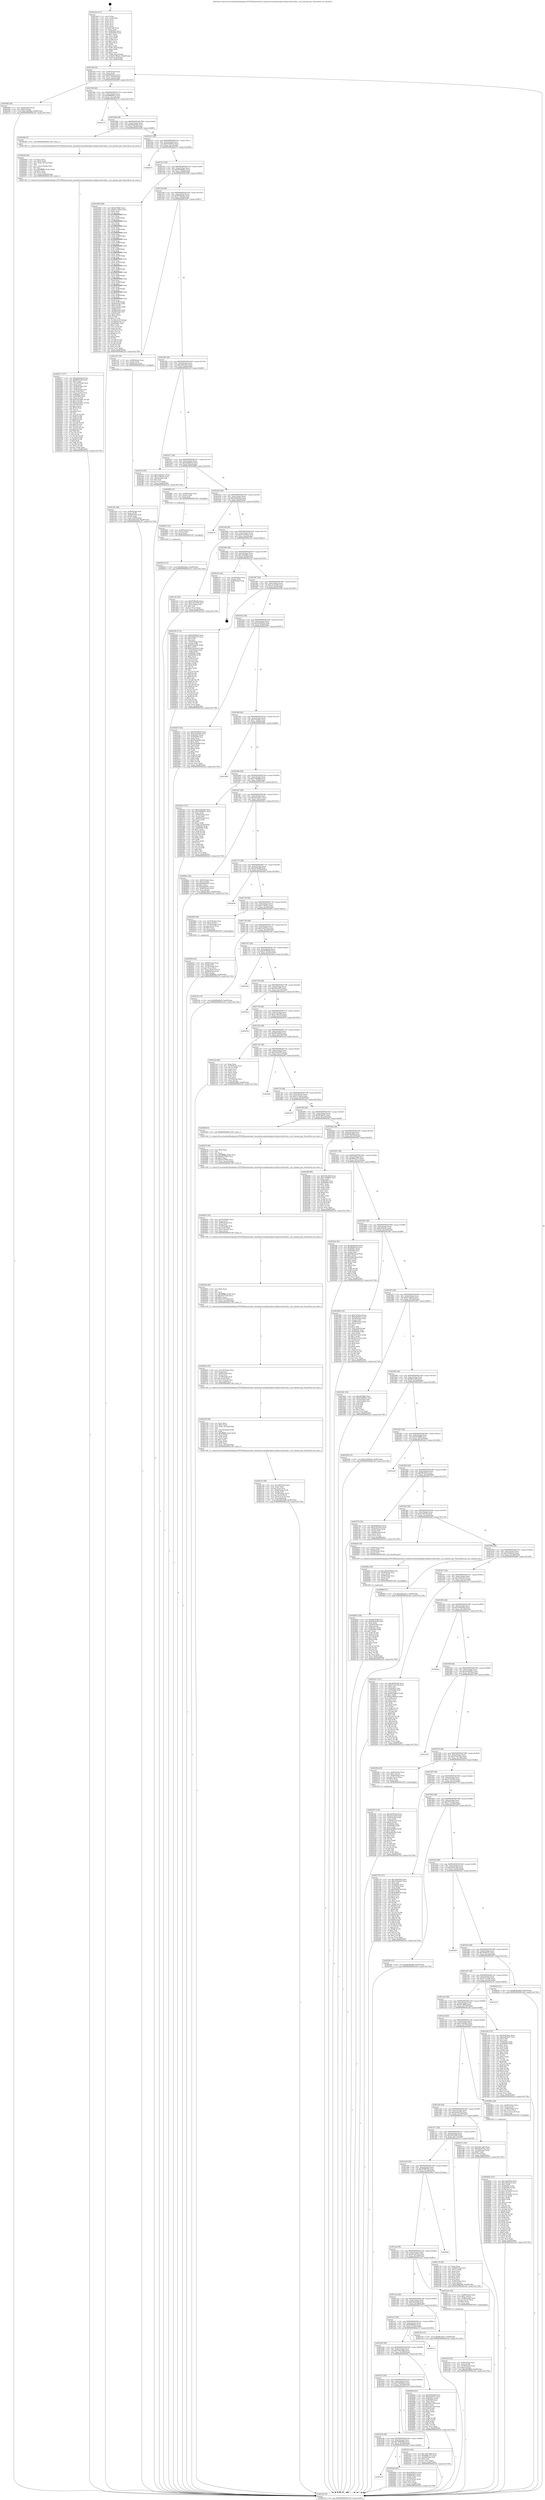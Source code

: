 digraph "0x4014e0" {
  label = "0x4014e0 (/mnt/c/Users/mathe/Desktop/tcc/POCII/binaries/extr_linuxdriversmediausbpvrusb2pvrusb2-hdw.c_ctrl_channel_get_Final-ollvm.out::main(0))"
  labelloc = "t"
  node[shape=record]

  Entry [label="",width=0.3,height=0.3,shape=circle,fillcolor=black,style=filled]
  "0x40154f" [label="{
     0x40154f [32]\l
     | [instrs]\l
     &nbsp;&nbsp;0x40154f \<+6\>: mov -0xa8(%rbp),%eax\l
     &nbsp;&nbsp;0x401555 \<+2\>: mov %eax,%ecx\l
     &nbsp;&nbsp;0x401557 \<+6\>: sub $0x84f20dae,%ecx\l
     &nbsp;&nbsp;0x40155d \<+6\>: mov %eax,-0xbc(%rbp)\l
     &nbsp;&nbsp;0x401563 \<+6\>: mov %ecx,-0xc0(%rbp)\l
     &nbsp;&nbsp;0x401569 \<+6\>: je 00000000004029f9 \<main+0x1519\>\l
  }"]
  "0x4029f9" [label="{
     0x4029f9 [28]\l
     | [instrs]\l
     &nbsp;&nbsp;0x4029f9 \<+7\>: mov -0xa0(%rbp),%rax\l
     &nbsp;&nbsp;0x402a00 \<+6\>: movl $0x0,(%rax)\l
     &nbsp;&nbsp;0x402a06 \<+10\>: movl $0xc2d2dfbe,-0xa8(%rbp)\l
     &nbsp;&nbsp;0x402a10 \<+5\>: jmp 0000000000402c24 \<main+0x1744\>\l
  }"]
  "0x40156f" [label="{
     0x40156f [28]\l
     | [instrs]\l
     &nbsp;&nbsp;0x40156f \<+5\>: jmp 0000000000401574 \<main+0x94\>\l
     &nbsp;&nbsp;0x401574 \<+6\>: mov -0xbc(%rbp),%eax\l
     &nbsp;&nbsp;0x40157a \<+5\>: sub $0x8999f97a,%eax\l
     &nbsp;&nbsp;0x40157f \<+6\>: mov %eax,-0xc4(%rbp)\l
     &nbsp;&nbsp;0x401585 \<+6\>: je 0000000000402c15 \<main+0x1735\>\l
  }"]
  Exit [label="",width=0.3,height=0.3,shape=circle,fillcolor=black,style=filled,peripheries=2]
  "0x402c15" [label="{
     0x402c15\l
  }", style=dashed]
  "0x40158b" [label="{
     0x40158b [28]\l
     | [instrs]\l
     &nbsp;&nbsp;0x40158b \<+5\>: jmp 0000000000401590 \<main+0xb0\>\l
     &nbsp;&nbsp;0x401590 \<+6\>: mov -0xbc(%rbp),%eax\l
     &nbsp;&nbsp;0x401596 \<+5\>: sub $0x90abfcd5,%eax\l
     &nbsp;&nbsp;0x40159b \<+6\>: mov %eax,-0xc8(%rbp)\l
     &nbsp;&nbsp;0x4015a1 \<+6\>: je 0000000000402446 \<main+0xf66\>\l
  }"]
  "0x402916" [label="{
     0x402916 [15]\l
     | [instrs]\l
     &nbsp;&nbsp;0x402916 \<+10\>: movl $0x84f20dae,-0xa8(%rbp)\l
     &nbsp;&nbsp;0x402920 \<+5\>: jmp 0000000000402c24 \<main+0x1744\>\l
  }"]
  "0x402446" [label="{
     0x402446 [5]\l
     | [instrs]\l
     &nbsp;&nbsp;0x402446 \<+5\>: call 0000000000401160 \<next_i\>\l
     | [calls]\l
     &nbsp;&nbsp;0x401160 \{1\} (/mnt/c/Users/mathe/Desktop/tcc/POCII/binaries/extr_linuxdriversmediausbpvrusb2pvrusb2-hdw.c_ctrl_channel_get_Final-ollvm.out::next_i)\l
  }"]
  "0x4015a7" [label="{
     0x4015a7 [28]\l
     | [instrs]\l
     &nbsp;&nbsp;0x4015a7 \<+5\>: jmp 00000000004015ac \<main+0xcc\>\l
     &nbsp;&nbsp;0x4015ac \<+6\>: mov -0xbc(%rbp),%eax\l
     &nbsp;&nbsp;0x4015b2 \<+5\>: sub $0x935485c0,%eax\l
     &nbsp;&nbsp;0x4015b7 \<+6\>: mov %eax,-0xcc(%rbp)\l
     &nbsp;&nbsp;0x4015bd \<+6\>: je 0000000000402b73 \<main+0x1693\>\l
  }"]
  "0x402907" [label="{
     0x402907 [15]\l
     | [instrs]\l
     &nbsp;&nbsp;0x402907 \<+4\>: mov -0x58(%rbp),%rax\l
     &nbsp;&nbsp;0x40290b \<+3\>: mov (%rax),%rax\l
     &nbsp;&nbsp;0x40290e \<+3\>: mov %rax,%rdi\l
     &nbsp;&nbsp;0x402911 \<+5\>: call 0000000000401030 \<free@plt\>\l
     | [calls]\l
     &nbsp;&nbsp;0x401030 \{1\} (unknown)\l
  }"]
  "0x402b73" [label="{
     0x402b73\l
  }", style=dashed]
  "0x4015c3" [label="{
     0x4015c3 [28]\l
     | [instrs]\l
     &nbsp;&nbsp;0x4015c3 \<+5\>: jmp 00000000004015c8 \<main+0xe8\>\l
     &nbsp;&nbsp;0x4015c8 \<+6\>: mov -0xbc(%rbp),%eax\l
     &nbsp;&nbsp;0x4015ce \<+5\>: sub $0x970b802c,%eax\l
     &nbsp;&nbsp;0x4015d3 \<+6\>: mov %eax,-0xd0(%rbp)\l
     &nbsp;&nbsp;0x4015d9 \<+6\>: je 0000000000401b96 \<main+0x6b6\>\l
  }"]
  "0x402826" [label="{
     0x402826 [153]\l
     | [instrs]\l
     &nbsp;&nbsp;0x402826 \<+5\>: mov $0x10fc603b,%edx\l
     &nbsp;&nbsp;0x40282b \<+5\>: mov $0x10624a1f,%esi\l
     &nbsp;&nbsp;0x402830 \<+3\>: mov $0x1,%r8b\l
     &nbsp;&nbsp;0x402833 \<+8\>: mov 0x40505c,%r9d\l
     &nbsp;&nbsp;0x40283b \<+8\>: mov 0x405060,%r10d\l
     &nbsp;&nbsp;0x402843 \<+3\>: mov %r9d,%r11d\l
     &nbsp;&nbsp;0x402846 \<+7\>: sub $0x13219d25,%r11d\l
     &nbsp;&nbsp;0x40284d \<+4\>: sub $0x1,%r11d\l
     &nbsp;&nbsp;0x402851 \<+7\>: add $0x13219d25,%r11d\l
     &nbsp;&nbsp;0x402858 \<+4\>: imul %r11d,%r9d\l
     &nbsp;&nbsp;0x40285c \<+4\>: and $0x1,%r9d\l
     &nbsp;&nbsp;0x402860 \<+4\>: cmp $0x0,%r9d\l
     &nbsp;&nbsp;0x402864 \<+3\>: sete %bl\l
     &nbsp;&nbsp;0x402867 \<+4\>: cmp $0xa,%r10d\l
     &nbsp;&nbsp;0x40286b \<+4\>: setl %r14b\l
     &nbsp;&nbsp;0x40286f \<+3\>: mov %bl,%r15b\l
     &nbsp;&nbsp;0x402872 \<+4\>: xor $0xff,%r15b\l
     &nbsp;&nbsp;0x402876 \<+3\>: mov %r14b,%r12b\l
     &nbsp;&nbsp;0x402879 \<+4\>: xor $0xff,%r12b\l
     &nbsp;&nbsp;0x40287d \<+4\>: xor $0x0,%r8b\l
     &nbsp;&nbsp;0x402881 \<+3\>: mov %r15b,%r13b\l
     &nbsp;&nbsp;0x402884 \<+4\>: and $0x0,%r13b\l
     &nbsp;&nbsp;0x402888 \<+3\>: and %r8b,%bl\l
     &nbsp;&nbsp;0x40288b \<+3\>: mov %r12b,%al\l
     &nbsp;&nbsp;0x40288e \<+2\>: and $0x0,%al\l
     &nbsp;&nbsp;0x402890 \<+3\>: and %r8b,%r14b\l
     &nbsp;&nbsp;0x402893 \<+3\>: or %bl,%r13b\l
     &nbsp;&nbsp;0x402896 \<+3\>: or %r14b,%al\l
     &nbsp;&nbsp;0x402899 \<+3\>: xor %al,%r13b\l
     &nbsp;&nbsp;0x40289c \<+3\>: or %r12b,%r15b\l
     &nbsp;&nbsp;0x40289f \<+4\>: xor $0xff,%r15b\l
     &nbsp;&nbsp;0x4028a3 \<+4\>: or $0x0,%r8b\l
     &nbsp;&nbsp;0x4028a7 \<+3\>: and %r8b,%r15b\l
     &nbsp;&nbsp;0x4028aa \<+3\>: or %r15b,%r13b\l
     &nbsp;&nbsp;0x4028ad \<+4\>: test $0x1,%r13b\l
     &nbsp;&nbsp;0x4028b1 \<+3\>: cmovne %esi,%edx\l
     &nbsp;&nbsp;0x4028b4 \<+6\>: mov %edx,-0xa8(%rbp)\l
     &nbsp;&nbsp;0x4028ba \<+5\>: jmp 0000000000402c24 \<main+0x1744\>\l
  }"]
  "0x401b96" [label="{
     0x401b96 [348]\l
     | [instrs]\l
     &nbsp;&nbsp;0x401b96 \<+5\>: mov $0x3b78fb6,%eax\l
     &nbsp;&nbsp;0x401b9b \<+5\>: mov $0xb7a165ea,%ecx\l
     &nbsp;&nbsp;0x401ba0 \<+2\>: xor %edx,%edx\l
     &nbsp;&nbsp;0x401ba2 \<+3\>: mov %rsp,%rsi\l
     &nbsp;&nbsp;0x401ba5 \<+4\>: add $0xfffffffffffffff0,%rsi\l
     &nbsp;&nbsp;0x401ba9 \<+3\>: mov %rsi,%rsp\l
     &nbsp;&nbsp;0x401bac \<+7\>: mov %rsi,-0xa0(%rbp)\l
     &nbsp;&nbsp;0x401bb3 \<+3\>: mov %rsp,%rsi\l
     &nbsp;&nbsp;0x401bb6 \<+4\>: add $0xfffffffffffffff0,%rsi\l
     &nbsp;&nbsp;0x401bba \<+3\>: mov %rsi,%rsp\l
     &nbsp;&nbsp;0x401bbd \<+3\>: mov %rsp,%rdi\l
     &nbsp;&nbsp;0x401bc0 \<+4\>: add $0xfffffffffffffff0,%rdi\l
     &nbsp;&nbsp;0x401bc4 \<+3\>: mov %rdi,%rsp\l
     &nbsp;&nbsp;0x401bc7 \<+7\>: mov %rdi,-0x98(%rbp)\l
     &nbsp;&nbsp;0x401bce \<+3\>: mov %rsp,%rdi\l
     &nbsp;&nbsp;0x401bd1 \<+4\>: add $0xfffffffffffffff0,%rdi\l
     &nbsp;&nbsp;0x401bd5 \<+3\>: mov %rdi,%rsp\l
     &nbsp;&nbsp;0x401bd8 \<+7\>: mov %rdi,-0x90(%rbp)\l
     &nbsp;&nbsp;0x401bdf \<+3\>: mov %rsp,%rdi\l
     &nbsp;&nbsp;0x401be2 \<+4\>: add $0xfffffffffffffff0,%rdi\l
     &nbsp;&nbsp;0x401be6 \<+3\>: mov %rdi,%rsp\l
     &nbsp;&nbsp;0x401be9 \<+7\>: mov %rdi,-0x88(%rbp)\l
     &nbsp;&nbsp;0x401bf0 \<+3\>: mov %rsp,%rdi\l
     &nbsp;&nbsp;0x401bf3 \<+4\>: add $0xfffffffffffffff0,%rdi\l
     &nbsp;&nbsp;0x401bf7 \<+3\>: mov %rdi,%rsp\l
     &nbsp;&nbsp;0x401bfa \<+4\>: mov %rdi,-0x80(%rbp)\l
     &nbsp;&nbsp;0x401bfe \<+3\>: mov %rsp,%rdi\l
     &nbsp;&nbsp;0x401c01 \<+4\>: add $0xfffffffffffffff0,%rdi\l
     &nbsp;&nbsp;0x401c05 \<+3\>: mov %rdi,%rsp\l
     &nbsp;&nbsp;0x401c08 \<+4\>: mov %rdi,-0x78(%rbp)\l
     &nbsp;&nbsp;0x401c0c \<+3\>: mov %rsp,%rdi\l
     &nbsp;&nbsp;0x401c0f \<+4\>: add $0xfffffffffffffff0,%rdi\l
     &nbsp;&nbsp;0x401c13 \<+3\>: mov %rdi,%rsp\l
     &nbsp;&nbsp;0x401c16 \<+4\>: mov %rdi,-0x70(%rbp)\l
     &nbsp;&nbsp;0x401c1a \<+3\>: mov %rsp,%rdi\l
     &nbsp;&nbsp;0x401c1d \<+4\>: add $0xfffffffffffffff0,%rdi\l
     &nbsp;&nbsp;0x401c21 \<+3\>: mov %rdi,%rsp\l
     &nbsp;&nbsp;0x401c24 \<+4\>: mov %rdi,-0x68(%rbp)\l
     &nbsp;&nbsp;0x401c28 \<+3\>: mov %rsp,%rdi\l
     &nbsp;&nbsp;0x401c2b \<+4\>: add $0xfffffffffffffff0,%rdi\l
     &nbsp;&nbsp;0x401c2f \<+3\>: mov %rdi,%rsp\l
     &nbsp;&nbsp;0x401c32 \<+4\>: mov %rdi,-0x60(%rbp)\l
     &nbsp;&nbsp;0x401c36 \<+3\>: mov %rsp,%rdi\l
     &nbsp;&nbsp;0x401c39 \<+4\>: add $0xfffffffffffffff0,%rdi\l
     &nbsp;&nbsp;0x401c3d \<+3\>: mov %rdi,%rsp\l
     &nbsp;&nbsp;0x401c40 \<+4\>: mov %rdi,-0x58(%rbp)\l
     &nbsp;&nbsp;0x401c44 \<+3\>: mov %rsp,%rdi\l
     &nbsp;&nbsp;0x401c47 \<+4\>: add $0xfffffffffffffff0,%rdi\l
     &nbsp;&nbsp;0x401c4b \<+3\>: mov %rdi,%rsp\l
     &nbsp;&nbsp;0x401c4e \<+4\>: mov %rdi,-0x50(%rbp)\l
     &nbsp;&nbsp;0x401c52 \<+3\>: mov %rsp,%rdi\l
     &nbsp;&nbsp;0x401c55 \<+4\>: add $0xfffffffffffffff0,%rdi\l
     &nbsp;&nbsp;0x401c59 \<+3\>: mov %rdi,%rsp\l
     &nbsp;&nbsp;0x401c5c \<+4\>: mov %rdi,-0x48(%rbp)\l
     &nbsp;&nbsp;0x401c60 \<+3\>: mov %rsp,%rdi\l
     &nbsp;&nbsp;0x401c63 \<+4\>: add $0xfffffffffffffff0,%rdi\l
     &nbsp;&nbsp;0x401c67 \<+3\>: mov %rdi,%rsp\l
     &nbsp;&nbsp;0x401c6a \<+4\>: mov %rdi,-0x40(%rbp)\l
     &nbsp;&nbsp;0x401c6e \<+7\>: mov -0xa0(%rbp),%rdi\l
     &nbsp;&nbsp;0x401c75 \<+6\>: movl $0x0,(%rdi)\l
     &nbsp;&nbsp;0x401c7b \<+7\>: mov -0xac(%rbp),%r8d\l
     &nbsp;&nbsp;0x401c82 \<+3\>: mov %r8d,(%rsi)\l
     &nbsp;&nbsp;0x401c85 \<+7\>: mov -0x98(%rbp),%rdi\l
     &nbsp;&nbsp;0x401c8c \<+7\>: mov -0xb8(%rbp),%r9\l
     &nbsp;&nbsp;0x401c93 \<+3\>: mov %r9,(%rdi)\l
     &nbsp;&nbsp;0x401c96 \<+3\>: cmpl $0x2,(%rsi)\l
     &nbsp;&nbsp;0x401c99 \<+4\>: setne %r10b\l
     &nbsp;&nbsp;0x401c9d \<+4\>: and $0x1,%r10b\l
     &nbsp;&nbsp;0x401ca1 \<+4\>: mov %r10b,-0x31(%rbp)\l
     &nbsp;&nbsp;0x401ca5 \<+8\>: mov 0x40505c,%r11d\l
     &nbsp;&nbsp;0x401cad \<+7\>: mov 0x405060,%ebx\l
     &nbsp;&nbsp;0x401cb4 \<+3\>: sub $0x1,%edx\l
     &nbsp;&nbsp;0x401cb7 \<+3\>: mov %r11d,%r14d\l
     &nbsp;&nbsp;0x401cba \<+3\>: add %edx,%r14d\l
     &nbsp;&nbsp;0x401cbd \<+4\>: imul %r14d,%r11d\l
     &nbsp;&nbsp;0x401cc1 \<+4\>: and $0x1,%r11d\l
     &nbsp;&nbsp;0x401cc5 \<+4\>: cmp $0x0,%r11d\l
     &nbsp;&nbsp;0x401cc9 \<+4\>: sete %r10b\l
     &nbsp;&nbsp;0x401ccd \<+3\>: cmp $0xa,%ebx\l
     &nbsp;&nbsp;0x401cd0 \<+4\>: setl %r15b\l
     &nbsp;&nbsp;0x401cd4 \<+3\>: mov %r10b,%r12b\l
     &nbsp;&nbsp;0x401cd7 \<+3\>: and %r15b,%r12b\l
     &nbsp;&nbsp;0x401cda \<+3\>: xor %r15b,%r10b\l
     &nbsp;&nbsp;0x401cdd \<+3\>: or %r10b,%r12b\l
     &nbsp;&nbsp;0x401ce0 \<+4\>: test $0x1,%r12b\l
     &nbsp;&nbsp;0x401ce4 \<+3\>: cmovne %ecx,%eax\l
     &nbsp;&nbsp;0x401ce7 \<+6\>: mov %eax,-0xa8(%rbp)\l
     &nbsp;&nbsp;0x401ced \<+5\>: jmp 0000000000402c24 \<main+0x1744\>\l
  }"]
  "0x4015df" [label="{
     0x4015df [28]\l
     | [instrs]\l
     &nbsp;&nbsp;0x4015df \<+5\>: jmp 00000000004015e4 \<main+0x104\>\l
     &nbsp;&nbsp;0x4015e4 \<+6\>: mov -0xbc(%rbp),%eax\l
     &nbsp;&nbsp;0x4015ea \<+5\>: sub $0x979fba9a,%eax\l
     &nbsp;&nbsp;0x4015ef \<+6\>: mov %eax,-0xd4(%rbp)\l
     &nbsp;&nbsp;0x4015f5 \<+6\>: je 0000000000401e47 \<main+0x967\>\l
  }"]
  "0x4026d9" [label="{
     0x4026d9 [106]\l
     | [instrs]\l
     &nbsp;&nbsp;0x4026d9 \<+5\>: mov $0xdd50e4ff,%esi\l
     &nbsp;&nbsp;0x4026de \<+5\>: mov $0x64ada2f4,%ecx\l
     &nbsp;&nbsp;0x4026e3 \<+2\>: xor %edx,%edx\l
     &nbsp;&nbsp;0x4026e5 \<+4\>: mov -0x40(%rbp),%rdi\l
     &nbsp;&nbsp;0x4026e9 \<+6\>: movl $0x0,(%rdi)\l
     &nbsp;&nbsp;0x4026ef \<+8\>: mov 0x40505c,%r8d\l
     &nbsp;&nbsp;0x4026f7 \<+8\>: mov 0x405060,%r9d\l
     &nbsp;&nbsp;0x4026ff \<+3\>: sub $0x1,%edx\l
     &nbsp;&nbsp;0x402702 \<+3\>: mov %r8d,%r10d\l
     &nbsp;&nbsp;0x402705 \<+3\>: add %edx,%r10d\l
     &nbsp;&nbsp;0x402708 \<+4\>: imul %r10d,%r8d\l
     &nbsp;&nbsp;0x40270c \<+4\>: and $0x1,%r8d\l
     &nbsp;&nbsp;0x402710 \<+4\>: cmp $0x0,%r8d\l
     &nbsp;&nbsp;0x402714 \<+4\>: sete %r11b\l
     &nbsp;&nbsp;0x402718 \<+4\>: cmp $0xa,%r9d\l
     &nbsp;&nbsp;0x40271c \<+3\>: setl %bl\l
     &nbsp;&nbsp;0x40271f \<+3\>: mov %r11b,%r14b\l
     &nbsp;&nbsp;0x402722 \<+3\>: and %bl,%r14b\l
     &nbsp;&nbsp;0x402725 \<+3\>: xor %bl,%r11b\l
     &nbsp;&nbsp;0x402728 \<+3\>: or %r11b,%r14b\l
     &nbsp;&nbsp;0x40272b \<+4\>: test $0x1,%r14b\l
     &nbsp;&nbsp;0x40272f \<+3\>: cmovne %ecx,%esi\l
     &nbsp;&nbsp;0x402732 \<+6\>: mov %esi,-0xa8(%rbp)\l
     &nbsp;&nbsp;0x402738 \<+6\>: mov %eax,-0x1b4(%rbp)\l
     &nbsp;&nbsp;0x40273e \<+5\>: jmp 0000000000402c24 \<main+0x1744\>\l
  }"]
  "0x401e47" [label="{
     0x401e47 [19]\l
     | [instrs]\l
     &nbsp;&nbsp;0x401e47 \<+7\>: mov -0x98(%rbp),%rax\l
     &nbsp;&nbsp;0x401e4e \<+3\>: mov (%rax),%rax\l
     &nbsp;&nbsp;0x401e51 \<+4\>: mov 0x8(%rax),%rdi\l
     &nbsp;&nbsp;0x401e55 \<+5\>: call 0000000000401060 \<atoi@plt\>\l
     | [calls]\l
     &nbsp;&nbsp;0x401060 \{1\} (unknown)\l
  }"]
  "0x4015fb" [label="{
     0x4015fb [28]\l
     | [instrs]\l
     &nbsp;&nbsp;0x4015fb \<+5\>: jmp 0000000000401600 \<main+0x120\>\l
     &nbsp;&nbsp;0x401600 \<+6\>: mov -0xbc(%rbp),%eax\l
     &nbsp;&nbsp;0x401606 \<+5\>: sub $0xa5f9e612,%eax\l
     &nbsp;&nbsp;0x40160b \<+6\>: mov %eax,-0xd8(%rbp)\l
     &nbsp;&nbsp;0x401611 \<+6\>: je 0000000000401fe5 \<main+0xb05\>\l
  }"]
  "0x4026bc" [label="{
     0x4026bc [29]\l
     | [instrs]\l
     &nbsp;&nbsp;0x4026bc \<+10\>: movabs $0x4030b6,%rdi\l
     &nbsp;&nbsp;0x4026c6 \<+4\>: mov -0x48(%rbp),%rsi\l
     &nbsp;&nbsp;0x4026ca \<+2\>: mov %eax,(%rsi)\l
     &nbsp;&nbsp;0x4026cc \<+4\>: mov -0x48(%rbp),%rsi\l
     &nbsp;&nbsp;0x4026d0 \<+2\>: mov (%rsi),%esi\l
     &nbsp;&nbsp;0x4026d2 \<+2\>: mov $0x0,%al\l
     &nbsp;&nbsp;0x4026d4 \<+5\>: call 0000000000401040 \<printf@plt\>\l
     | [calls]\l
     &nbsp;&nbsp;0x401040 \{1\} (unknown)\l
  }"]
  "0x401fe5" [label="{
     0x401fe5 [30]\l
     | [instrs]\l
     &nbsp;&nbsp;0x401fe5 \<+5\>: mov $0x10a61b27,%eax\l
     &nbsp;&nbsp;0x401fea \<+5\>: mov $0xe17fb03c,%ecx\l
     &nbsp;&nbsp;0x401fef \<+3\>: mov -0x2a(%rbp),%dl\l
     &nbsp;&nbsp;0x401ff2 \<+3\>: test $0x1,%dl\l
     &nbsp;&nbsp;0x401ff5 \<+3\>: cmovne %ecx,%eax\l
     &nbsp;&nbsp;0x401ff8 \<+6\>: mov %eax,-0xa8(%rbp)\l
     &nbsp;&nbsp;0x401ffe \<+5\>: jmp 0000000000402c24 \<main+0x1744\>\l
  }"]
  "0x401617" [label="{
     0x401617 [28]\l
     | [instrs]\l
     &nbsp;&nbsp;0x401617 \<+5\>: jmp 000000000040161c \<main+0x13c\>\l
     &nbsp;&nbsp;0x40161c \<+6\>: mov -0xbc(%rbp),%eax\l
     &nbsp;&nbsp;0x401622 \<+5\>: sub $0xa64bb6c4,%eax\l
     &nbsp;&nbsp;0x401627 \<+6\>: mov %eax,-0xdc(%rbp)\l
     &nbsp;&nbsp;0x40162d \<+6\>: je 00000000004028f8 \<main+0x1418\>\l
  }"]
  "0x402477" [label="{
     0x402477 [177]\l
     | [instrs]\l
     &nbsp;&nbsp;0x402477 \<+5\>: mov $0xa6ebe9cd,%ecx\l
     &nbsp;&nbsp;0x40247c \<+5\>: mov $0xffbd1c89,%edx\l
     &nbsp;&nbsp;0x402481 \<+3\>: mov $0x1,%dil\l
     &nbsp;&nbsp;0x402484 \<+6\>: mov -0x1b0(%rbp),%esi\l
     &nbsp;&nbsp;0x40248a \<+3\>: imul %eax,%esi\l
     &nbsp;&nbsp;0x40248d \<+4\>: mov -0x58(%rbp),%r8\l
     &nbsp;&nbsp;0x402491 \<+3\>: mov (%r8),%r8\l
     &nbsp;&nbsp;0x402494 \<+4\>: mov -0x50(%rbp),%r9\l
     &nbsp;&nbsp;0x402498 \<+3\>: movslq (%r9),%r9\l
     &nbsp;&nbsp;0x40249b \<+4\>: mov %esi,(%r8,%r9,4)\l
     &nbsp;&nbsp;0x40249f \<+7\>: mov 0x40505c,%eax\l
     &nbsp;&nbsp;0x4024a6 \<+7\>: mov 0x405060,%esi\l
     &nbsp;&nbsp;0x4024ad \<+3\>: mov %eax,%r10d\l
     &nbsp;&nbsp;0x4024b0 \<+7\>: add $0x4322380c,%r10d\l
     &nbsp;&nbsp;0x4024b7 \<+4\>: sub $0x1,%r10d\l
     &nbsp;&nbsp;0x4024bb \<+7\>: sub $0x4322380c,%r10d\l
     &nbsp;&nbsp;0x4024c2 \<+4\>: imul %r10d,%eax\l
     &nbsp;&nbsp;0x4024c6 \<+3\>: and $0x1,%eax\l
     &nbsp;&nbsp;0x4024c9 \<+3\>: cmp $0x0,%eax\l
     &nbsp;&nbsp;0x4024cc \<+4\>: sete %r11b\l
     &nbsp;&nbsp;0x4024d0 \<+3\>: cmp $0xa,%esi\l
     &nbsp;&nbsp;0x4024d3 \<+3\>: setl %bl\l
     &nbsp;&nbsp;0x4024d6 \<+3\>: mov %r11b,%r14b\l
     &nbsp;&nbsp;0x4024d9 \<+4\>: xor $0xff,%r14b\l
     &nbsp;&nbsp;0x4024dd \<+3\>: mov %bl,%r15b\l
     &nbsp;&nbsp;0x4024e0 \<+4\>: xor $0xff,%r15b\l
     &nbsp;&nbsp;0x4024e4 \<+4\>: xor $0x0,%dil\l
     &nbsp;&nbsp;0x4024e8 \<+3\>: mov %r14b,%r12b\l
     &nbsp;&nbsp;0x4024eb \<+4\>: and $0x0,%r12b\l
     &nbsp;&nbsp;0x4024ef \<+3\>: and %dil,%r11b\l
     &nbsp;&nbsp;0x4024f2 \<+3\>: mov %r15b,%r13b\l
     &nbsp;&nbsp;0x4024f5 \<+4\>: and $0x0,%r13b\l
     &nbsp;&nbsp;0x4024f9 \<+3\>: and %dil,%bl\l
     &nbsp;&nbsp;0x4024fc \<+3\>: or %r11b,%r12b\l
     &nbsp;&nbsp;0x4024ff \<+3\>: or %bl,%r13b\l
     &nbsp;&nbsp;0x402502 \<+3\>: xor %r13b,%r12b\l
     &nbsp;&nbsp;0x402505 \<+3\>: or %r15b,%r14b\l
     &nbsp;&nbsp;0x402508 \<+4\>: xor $0xff,%r14b\l
     &nbsp;&nbsp;0x40250c \<+4\>: or $0x0,%dil\l
     &nbsp;&nbsp;0x402510 \<+3\>: and %dil,%r14b\l
     &nbsp;&nbsp;0x402513 \<+3\>: or %r14b,%r12b\l
     &nbsp;&nbsp;0x402516 \<+4\>: test $0x1,%r12b\l
     &nbsp;&nbsp;0x40251a \<+3\>: cmovne %edx,%ecx\l
     &nbsp;&nbsp;0x40251d \<+6\>: mov %ecx,-0xa8(%rbp)\l
     &nbsp;&nbsp;0x402523 \<+5\>: jmp 0000000000402c24 \<main+0x1744\>\l
  }"]
  "0x4028f8" [label="{
     0x4028f8 [15]\l
     | [instrs]\l
     &nbsp;&nbsp;0x4028f8 \<+4\>: mov -0x80(%rbp),%rax\l
     &nbsp;&nbsp;0x4028fc \<+3\>: mov (%rax),%rax\l
     &nbsp;&nbsp;0x4028ff \<+3\>: mov %rax,%rdi\l
     &nbsp;&nbsp;0x402902 \<+5\>: call 0000000000401030 \<free@plt\>\l
     | [calls]\l
     &nbsp;&nbsp;0x401030 \{1\} (unknown)\l
  }"]
  "0x401633" [label="{
     0x401633 [28]\l
     | [instrs]\l
     &nbsp;&nbsp;0x401633 \<+5\>: jmp 0000000000401638 \<main+0x158\>\l
     &nbsp;&nbsp;0x401638 \<+6\>: mov -0xbc(%rbp),%eax\l
     &nbsp;&nbsp;0x40163e \<+5\>: sub $0xa6ebe9cd,%eax\l
     &nbsp;&nbsp;0x401643 \<+6\>: mov %eax,-0xe0(%rbp)\l
     &nbsp;&nbsp;0x401649 \<+6\>: je 0000000000402b1d \<main+0x163d\>\l
  }"]
  "0x40244b" [label="{
     0x40244b [44]\l
     | [instrs]\l
     &nbsp;&nbsp;0x40244b \<+2\>: xor %ecx,%ecx\l
     &nbsp;&nbsp;0x40244d \<+5\>: mov $0x2,%edx\l
     &nbsp;&nbsp;0x402452 \<+6\>: mov %edx,-0x1ac(%rbp)\l
     &nbsp;&nbsp;0x402458 \<+1\>: cltd\l
     &nbsp;&nbsp;0x402459 \<+6\>: mov -0x1ac(%rbp),%esi\l
     &nbsp;&nbsp;0x40245f \<+2\>: idiv %esi\l
     &nbsp;&nbsp;0x402461 \<+6\>: imul $0xfffffffe,%edx,%edx\l
     &nbsp;&nbsp;0x402467 \<+3\>: sub $0x1,%ecx\l
     &nbsp;&nbsp;0x40246a \<+2\>: sub %ecx,%edx\l
     &nbsp;&nbsp;0x40246c \<+6\>: mov %edx,-0x1b0(%rbp)\l
     &nbsp;&nbsp;0x402472 \<+5\>: call 0000000000401160 \<next_i\>\l
     | [calls]\l
     &nbsp;&nbsp;0x401160 \{1\} (/mnt/c/Users/mathe/Desktop/tcc/POCII/binaries/extr_linuxdriversmediausbpvrusb2pvrusb2-hdw.c_ctrl_channel_get_Final-ollvm.out::next_i)\l
  }"]
  "0x402b1d" [label="{
     0x402b1d\l
  }", style=dashed]
  "0x40164f" [label="{
     0x40164f [28]\l
     | [instrs]\l
     &nbsp;&nbsp;0x40164f \<+5\>: jmp 0000000000401654 \<main+0x174\>\l
     &nbsp;&nbsp;0x401654 \<+6\>: mov -0xbc(%rbp),%eax\l
     &nbsp;&nbsp;0x40165a \<+5\>: sub $0xb7a165ea,%eax\l
     &nbsp;&nbsp;0x40165f \<+6\>: mov %eax,-0xe4(%rbp)\l
     &nbsp;&nbsp;0x401665 \<+6\>: je 0000000000401cf2 \<main+0x812\>\l
  }"]
  "0x402287" [label="{
     0x402287 [114]\l
     | [instrs]\l
     &nbsp;&nbsp;0x402287 \<+5\>: mov $0xe8790c9d,%ecx\l
     &nbsp;&nbsp;0x40228c \<+5\>: mov $0x2767afe6,%edx\l
     &nbsp;&nbsp;0x402291 \<+4\>: mov -0x58(%rbp),%rdi\l
     &nbsp;&nbsp;0x402295 \<+3\>: mov %rax,(%rdi)\l
     &nbsp;&nbsp;0x402298 \<+4\>: mov -0x50(%rbp),%rax\l
     &nbsp;&nbsp;0x40229c \<+6\>: movl $0x0,(%rax)\l
     &nbsp;&nbsp;0x4022a2 \<+7\>: mov 0x40505c,%esi\l
     &nbsp;&nbsp;0x4022a9 \<+8\>: mov 0x405060,%r8d\l
     &nbsp;&nbsp;0x4022b1 \<+3\>: mov %esi,%r9d\l
     &nbsp;&nbsp;0x4022b4 \<+7\>: add $0x4af24064,%r9d\l
     &nbsp;&nbsp;0x4022bb \<+4\>: sub $0x1,%r9d\l
     &nbsp;&nbsp;0x4022bf \<+7\>: sub $0x4af24064,%r9d\l
     &nbsp;&nbsp;0x4022c6 \<+4\>: imul %r9d,%esi\l
     &nbsp;&nbsp;0x4022ca \<+3\>: and $0x1,%esi\l
     &nbsp;&nbsp;0x4022cd \<+3\>: cmp $0x0,%esi\l
     &nbsp;&nbsp;0x4022d0 \<+4\>: sete %r10b\l
     &nbsp;&nbsp;0x4022d4 \<+4\>: cmp $0xa,%r8d\l
     &nbsp;&nbsp;0x4022d8 \<+4\>: setl %r11b\l
     &nbsp;&nbsp;0x4022dc \<+3\>: mov %r10b,%bl\l
     &nbsp;&nbsp;0x4022df \<+3\>: and %r11b,%bl\l
     &nbsp;&nbsp;0x4022e2 \<+3\>: xor %r11b,%r10b\l
     &nbsp;&nbsp;0x4022e5 \<+3\>: or %r10b,%bl\l
     &nbsp;&nbsp;0x4022e8 \<+3\>: test $0x1,%bl\l
     &nbsp;&nbsp;0x4022eb \<+3\>: cmovne %edx,%ecx\l
     &nbsp;&nbsp;0x4022ee \<+6\>: mov %ecx,-0xa8(%rbp)\l
     &nbsp;&nbsp;0x4022f4 \<+5\>: jmp 0000000000402c24 \<main+0x1744\>\l
  }"]
  "0x401cf2" [label="{
     0x401cf2 [30]\l
     | [instrs]\l
     &nbsp;&nbsp;0x401cf2 \<+5\>: mov $0x979fba9a,%eax\l
     &nbsp;&nbsp;0x401cf7 \<+5\>: mov $0x373ca186,%ecx\l
     &nbsp;&nbsp;0x401cfc \<+3\>: mov -0x31(%rbp),%dl\l
     &nbsp;&nbsp;0x401cff \<+3\>: test $0x1,%dl\l
     &nbsp;&nbsp;0x401d02 \<+3\>: cmovne %ecx,%eax\l
     &nbsp;&nbsp;0x401d05 \<+6\>: mov %eax,-0xa8(%rbp)\l
     &nbsp;&nbsp;0x401d0b \<+5\>: jmp 0000000000402c24 \<main+0x1744\>\l
  }"]
  "0x40166b" [label="{
     0x40166b [28]\l
     | [instrs]\l
     &nbsp;&nbsp;0x40166b \<+5\>: jmp 0000000000401670 \<main+0x190\>\l
     &nbsp;&nbsp;0x401670 \<+6\>: mov -0xbc(%rbp),%eax\l
     &nbsp;&nbsp;0x401676 \<+5\>: sub $0xc2d2dfbe,%eax\l
     &nbsp;&nbsp;0x40167b \<+6\>: mov %eax,-0xe8(%rbp)\l
     &nbsp;&nbsp;0x401681 \<+6\>: je 0000000000402a15 \<main+0x1535\>\l
  }"]
  "0x402143" [label="{
     0x402143 [49]\l
     | [instrs]\l
     &nbsp;&nbsp;0x402143 \<+6\>: mov -0x1a8(%rbp),%ecx\l
     &nbsp;&nbsp;0x402149 \<+3\>: imul %eax,%ecx\l
     &nbsp;&nbsp;0x40214c \<+3\>: movslq %ecx,%rsi\l
     &nbsp;&nbsp;0x40214f \<+4\>: mov -0x80(%rbp),%rdi\l
     &nbsp;&nbsp;0x402153 \<+3\>: mov (%rdi),%rdi\l
     &nbsp;&nbsp;0x402156 \<+4\>: mov -0x78(%rbp),%r10\l
     &nbsp;&nbsp;0x40215a \<+3\>: movslq (%r10),%r10\l
     &nbsp;&nbsp;0x40215d \<+4\>: mov (%rdi,%r10,8),%rdi\l
     &nbsp;&nbsp;0x402161 \<+4\>: mov %rsi,0x8(%rdi)\l
     &nbsp;&nbsp;0x402165 \<+10\>: movl $0x4db53d0f,-0xa8(%rbp)\l
     &nbsp;&nbsp;0x40216f \<+5\>: jmp 0000000000402c24 \<main+0x1744\>\l
  }"]
  "0x402a15" [label="{
     0x402a15 [24]\l
     | [instrs]\l
     &nbsp;&nbsp;0x402a15 \<+7\>: mov -0xa0(%rbp),%rax\l
     &nbsp;&nbsp;0x402a1c \<+2\>: mov (%rax),%eax\l
     &nbsp;&nbsp;0x402a1e \<+4\>: lea -0x28(%rbp),%rsp\l
     &nbsp;&nbsp;0x402a22 \<+1\>: pop %rbx\l
     &nbsp;&nbsp;0x402a23 \<+2\>: pop %r12\l
     &nbsp;&nbsp;0x402a25 \<+2\>: pop %r13\l
     &nbsp;&nbsp;0x402a27 \<+2\>: pop %r14\l
     &nbsp;&nbsp;0x402a29 \<+2\>: pop %r15\l
     &nbsp;&nbsp;0x402a2b \<+1\>: pop %rbp\l
     &nbsp;&nbsp;0x402a2c \<+1\>: ret\l
  }"]
  "0x401687" [label="{
     0x401687 [28]\l
     | [instrs]\l
     &nbsp;&nbsp;0x401687 \<+5\>: jmp 000000000040168c \<main+0x1ac\>\l
     &nbsp;&nbsp;0x40168c \<+6\>: mov -0xbc(%rbp),%eax\l
     &nbsp;&nbsp;0x401692 \<+5\>: sub $0xc3a32a84,%eax\l
     &nbsp;&nbsp;0x401697 \<+6\>: mov %eax,-0xec(%rbp)\l
     &nbsp;&nbsp;0x40169d \<+6\>: je 0000000000402592 \<main+0x10b2\>\l
  }"]
  "0x402109" [label="{
     0x402109 [58]\l
     | [instrs]\l
     &nbsp;&nbsp;0x402109 \<+2\>: xor %ecx,%ecx\l
     &nbsp;&nbsp;0x40210b \<+5\>: mov $0x2,%edx\l
     &nbsp;&nbsp;0x402110 \<+6\>: mov %edx,-0x1a4(%rbp)\l
     &nbsp;&nbsp;0x402116 \<+1\>: cltd\l
     &nbsp;&nbsp;0x402117 \<+7\>: mov -0x1a4(%rbp),%r8d\l
     &nbsp;&nbsp;0x40211e \<+3\>: idiv %r8d\l
     &nbsp;&nbsp;0x402121 \<+6\>: imul $0xfffffffe,%edx,%edx\l
     &nbsp;&nbsp;0x402127 \<+3\>: mov %ecx,%r9d\l
     &nbsp;&nbsp;0x40212a \<+3\>: sub %edx,%r9d\l
     &nbsp;&nbsp;0x40212d \<+2\>: mov %ecx,%edx\l
     &nbsp;&nbsp;0x40212f \<+3\>: sub $0x1,%edx\l
     &nbsp;&nbsp;0x402132 \<+3\>: add %edx,%r9d\l
     &nbsp;&nbsp;0x402135 \<+3\>: sub %r9d,%ecx\l
     &nbsp;&nbsp;0x402138 \<+6\>: mov %ecx,-0x1a8(%rbp)\l
     &nbsp;&nbsp;0x40213e \<+5\>: call 0000000000401160 \<next_i\>\l
     | [calls]\l
     &nbsp;&nbsp;0x401160 \{1\} (/mnt/c/Users/mathe/Desktop/tcc/POCII/binaries/extr_linuxdriversmediausbpvrusb2pvrusb2-hdw.c_ctrl_channel_get_Final-ollvm.out::next_i)\l
  }"]
  "0x402592" [label="{
     0x402592 [173]\l
     | [instrs]\l
     &nbsp;&nbsp;0x402592 \<+5\>: mov $0x935485c0,%eax\l
     &nbsp;&nbsp;0x402597 \<+5\>: mov $0x328fa337,%ecx\l
     &nbsp;&nbsp;0x40259c \<+2\>: mov $0x1,%dl\l
     &nbsp;&nbsp;0x40259e \<+2\>: xor %esi,%esi\l
     &nbsp;&nbsp;0x4025a0 \<+4\>: mov -0x50(%rbp),%rdi\l
     &nbsp;&nbsp;0x4025a4 \<+3\>: mov (%rdi),%r8d\l
     &nbsp;&nbsp;0x4025a7 \<+7\>: sub $0x678eab54,%r8d\l
     &nbsp;&nbsp;0x4025ae \<+4\>: add $0x1,%r8d\l
     &nbsp;&nbsp;0x4025b2 \<+7\>: add $0x678eab54,%r8d\l
     &nbsp;&nbsp;0x4025b9 \<+4\>: mov -0x50(%rbp),%rdi\l
     &nbsp;&nbsp;0x4025bd \<+3\>: mov %r8d,(%rdi)\l
     &nbsp;&nbsp;0x4025c0 \<+8\>: mov 0x40505c,%r8d\l
     &nbsp;&nbsp;0x4025c8 \<+8\>: mov 0x405060,%r9d\l
     &nbsp;&nbsp;0x4025d0 \<+3\>: sub $0x1,%esi\l
     &nbsp;&nbsp;0x4025d3 \<+3\>: mov %r8d,%r10d\l
     &nbsp;&nbsp;0x4025d6 \<+3\>: add %esi,%r10d\l
     &nbsp;&nbsp;0x4025d9 \<+4\>: imul %r10d,%r8d\l
     &nbsp;&nbsp;0x4025dd \<+4\>: and $0x1,%r8d\l
     &nbsp;&nbsp;0x4025e1 \<+4\>: cmp $0x0,%r8d\l
     &nbsp;&nbsp;0x4025e5 \<+4\>: sete %r11b\l
     &nbsp;&nbsp;0x4025e9 \<+4\>: cmp $0xa,%r9d\l
     &nbsp;&nbsp;0x4025ed \<+3\>: setl %bl\l
     &nbsp;&nbsp;0x4025f0 \<+3\>: mov %r11b,%r14b\l
     &nbsp;&nbsp;0x4025f3 \<+4\>: xor $0xff,%r14b\l
     &nbsp;&nbsp;0x4025f7 \<+3\>: mov %bl,%r15b\l
     &nbsp;&nbsp;0x4025fa \<+4\>: xor $0xff,%r15b\l
     &nbsp;&nbsp;0x4025fe \<+3\>: xor $0x1,%dl\l
     &nbsp;&nbsp;0x402601 \<+3\>: mov %r14b,%r12b\l
     &nbsp;&nbsp;0x402604 \<+4\>: and $0xff,%r12b\l
     &nbsp;&nbsp;0x402608 \<+3\>: and %dl,%r11b\l
     &nbsp;&nbsp;0x40260b \<+3\>: mov %r15b,%r13b\l
     &nbsp;&nbsp;0x40260e \<+4\>: and $0xff,%r13b\l
     &nbsp;&nbsp;0x402612 \<+2\>: and %dl,%bl\l
     &nbsp;&nbsp;0x402614 \<+3\>: or %r11b,%r12b\l
     &nbsp;&nbsp;0x402617 \<+3\>: or %bl,%r13b\l
     &nbsp;&nbsp;0x40261a \<+3\>: xor %r13b,%r12b\l
     &nbsp;&nbsp;0x40261d \<+3\>: or %r15b,%r14b\l
     &nbsp;&nbsp;0x402620 \<+4\>: xor $0xff,%r14b\l
     &nbsp;&nbsp;0x402624 \<+3\>: or $0x1,%dl\l
     &nbsp;&nbsp;0x402627 \<+3\>: and %dl,%r14b\l
     &nbsp;&nbsp;0x40262a \<+3\>: or %r14b,%r12b\l
     &nbsp;&nbsp;0x40262d \<+4\>: test $0x1,%r12b\l
     &nbsp;&nbsp;0x402631 \<+3\>: cmovne %ecx,%eax\l
     &nbsp;&nbsp;0x402634 \<+6\>: mov %eax,-0xa8(%rbp)\l
     &nbsp;&nbsp;0x40263a \<+5\>: jmp 0000000000402c24 \<main+0x1744\>\l
  }"]
  "0x4016a3" [label="{
     0x4016a3 [28]\l
     | [instrs]\l
     &nbsp;&nbsp;0x4016a3 \<+5\>: jmp 00000000004016a8 \<main+0x1c8\>\l
     &nbsp;&nbsp;0x4016a8 \<+6\>: mov -0xbc(%rbp),%eax\l
     &nbsp;&nbsp;0x4016ae \<+5\>: sub $0xc4594434,%eax\l
     &nbsp;&nbsp;0x4016b3 \<+6\>: mov %eax,-0xf0(%rbp)\l
     &nbsp;&nbsp;0x4016b9 \<+6\>: je 0000000000402537 \<main+0x1057\>\l
  }"]
  "0x4020e6" [label="{
     0x4020e6 [35]\l
     | [instrs]\l
     &nbsp;&nbsp;0x4020e6 \<+6\>: mov -0x1a0(%rbp),%ecx\l
     &nbsp;&nbsp;0x4020ec \<+3\>: imul %eax,%ecx\l
     &nbsp;&nbsp;0x4020ef \<+4\>: mov -0x80(%rbp),%rsi\l
     &nbsp;&nbsp;0x4020f3 \<+3\>: mov (%rsi),%rsi\l
     &nbsp;&nbsp;0x4020f6 \<+4\>: mov -0x78(%rbp),%rdi\l
     &nbsp;&nbsp;0x4020fa \<+3\>: movslq (%rdi),%rdi\l
     &nbsp;&nbsp;0x4020fd \<+4\>: mov (%rsi,%rdi,8),%rsi\l
     &nbsp;&nbsp;0x402101 \<+3\>: mov %ecx,0x4(%rsi)\l
     &nbsp;&nbsp;0x402104 \<+5\>: call 0000000000401160 \<next_i\>\l
     | [calls]\l
     &nbsp;&nbsp;0x401160 \{1\} (/mnt/c/Users/mathe/Desktop/tcc/POCII/binaries/extr_linuxdriversmediausbpvrusb2pvrusb2-hdw.c_ctrl_channel_get_Final-ollvm.out::next_i)\l
  }"]
  "0x402537" [label="{
     0x402537 [91]\l
     | [instrs]\l
     &nbsp;&nbsp;0x402537 \<+5\>: mov $0x935485c0,%eax\l
     &nbsp;&nbsp;0x40253c \<+5\>: mov $0xc3a32a84,%ecx\l
     &nbsp;&nbsp;0x402541 \<+7\>: mov 0x40505c,%edx\l
     &nbsp;&nbsp;0x402548 \<+7\>: mov 0x405060,%esi\l
     &nbsp;&nbsp;0x40254f \<+2\>: mov %edx,%edi\l
     &nbsp;&nbsp;0x402551 \<+6\>: add $0x55a0af08,%edi\l
     &nbsp;&nbsp;0x402557 \<+3\>: sub $0x1,%edi\l
     &nbsp;&nbsp;0x40255a \<+6\>: sub $0x55a0af08,%edi\l
     &nbsp;&nbsp;0x402560 \<+3\>: imul %edi,%edx\l
     &nbsp;&nbsp;0x402563 \<+3\>: and $0x1,%edx\l
     &nbsp;&nbsp;0x402566 \<+3\>: cmp $0x0,%edx\l
     &nbsp;&nbsp;0x402569 \<+4\>: sete %r8b\l
     &nbsp;&nbsp;0x40256d \<+3\>: cmp $0xa,%esi\l
     &nbsp;&nbsp;0x402570 \<+4\>: setl %r9b\l
     &nbsp;&nbsp;0x402574 \<+3\>: mov %r8b,%r10b\l
     &nbsp;&nbsp;0x402577 \<+3\>: and %r9b,%r10b\l
     &nbsp;&nbsp;0x40257a \<+3\>: xor %r9b,%r8b\l
     &nbsp;&nbsp;0x40257d \<+3\>: or %r8b,%r10b\l
     &nbsp;&nbsp;0x402580 \<+4\>: test $0x1,%r10b\l
     &nbsp;&nbsp;0x402584 \<+3\>: cmovne %ecx,%eax\l
     &nbsp;&nbsp;0x402587 \<+6\>: mov %eax,-0xa8(%rbp)\l
     &nbsp;&nbsp;0x40258d \<+5\>: jmp 0000000000402c24 \<main+0x1744\>\l
  }"]
  "0x4016bf" [label="{
     0x4016bf [28]\l
     | [instrs]\l
     &nbsp;&nbsp;0x4016bf \<+5\>: jmp 00000000004016c4 \<main+0x1e4\>\l
     &nbsp;&nbsp;0x4016c4 \<+6\>: mov -0xbc(%rbp),%eax\l
     &nbsp;&nbsp;0x4016ca \<+5\>: sub $0xc734fe0c,%eax\l
     &nbsp;&nbsp;0x4016cf \<+6\>: mov %eax,-0xf4(%rbp)\l
     &nbsp;&nbsp;0x4016d5 \<+6\>: je 0000000000401d99 \<main+0x8b9\>\l
  }"]
  "0x4020be" [label="{
     0x4020be [40]\l
     | [instrs]\l
     &nbsp;&nbsp;0x4020be \<+5\>: mov $0x2,%ecx\l
     &nbsp;&nbsp;0x4020c3 \<+1\>: cltd\l
     &nbsp;&nbsp;0x4020c4 \<+2\>: idiv %ecx\l
     &nbsp;&nbsp;0x4020c6 \<+6\>: imul $0xfffffffe,%edx,%ecx\l
     &nbsp;&nbsp;0x4020cc \<+6\>: sub $0xdc4751bb,%ecx\l
     &nbsp;&nbsp;0x4020d2 \<+3\>: add $0x1,%ecx\l
     &nbsp;&nbsp;0x4020d5 \<+6\>: add $0xdc4751bb,%ecx\l
     &nbsp;&nbsp;0x4020db \<+6\>: mov %ecx,-0x1a0(%rbp)\l
     &nbsp;&nbsp;0x4020e1 \<+5\>: call 0000000000401160 \<next_i\>\l
     | [calls]\l
     &nbsp;&nbsp;0x401160 \{1\} (/mnt/c/Users/mathe/Desktop/tcc/POCII/binaries/extr_linuxdriversmediausbpvrusb2pvrusb2-hdw.c_ctrl_channel_get_Final-ollvm.out::next_i)\l
  }"]
  "0x401d99" [label="{
     0x401d99\l
  }", style=dashed]
  "0x4016db" [label="{
     0x4016db [28]\l
     | [instrs]\l
     &nbsp;&nbsp;0x4016db \<+5\>: jmp 00000000004016e0 \<main+0x200\>\l
     &nbsp;&nbsp;0x4016e0 \<+6\>: mov -0xbc(%rbp),%eax\l
     &nbsp;&nbsp;0x4016e6 \<+5\>: sub $0xc7a8f488,%eax\l
     &nbsp;&nbsp;0x4016eb \<+6\>: mov %eax,-0xf8(%rbp)\l
     &nbsp;&nbsp;0x4016f1 \<+6\>: je 000000000040235e \<main+0xe7e\>\l
  }"]
  "0x40209c" [label="{
     0x40209c [34]\l
     | [instrs]\l
     &nbsp;&nbsp;0x40209c \<+6\>: mov -0x19c(%rbp),%ecx\l
     &nbsp;&nbsp;0x4020a2 \<+3\>: imul %eax,%ecx\l
     &nbsp;&nbsp;0x4020a5 \<+4\>: mov -0x80(%rbp),%rsi\l
     &nbsp;&nbsp;0x4020a9 \<+3\>: mov (%rsi),%rsi\l
     &nbsp;&nbsp;0x4020ac \<+4\>: mov -0x78(%rbp),%rdi\l
     &nbsp;&nbsp;0x4020b0 \<+3\>: movslq (%rdi),%rdi\l
     &nbsp;&nbsp;0x4020b3 \<+4\>: mov (%rsi,%rdi,8),%rsi\l
     &nbsp;&nbsp;0x4020b7 \<+2\>: mov %ecx,(%rsi)\l
     &nbsp;&nbsp;0x4020b9 \<+5\>: call 0000000000401160 \<next_i\>\l
     | [calls]\l
     &nbsp;&nbsp;0x401160 \{1\} (/mnt/c/Users/mathe/Desktop/tcc/POCII/binaries/extr_linuxdriversmediausbpvrusb2pvrusb2-hdw.c_ctrl_channel_get_Final-ollvm.out::next_i)\l
  }"]
  "0x40235e" [label="{
     0x40235e [111]\l
     | [instrs]\l
     &nbsp;&nbsp;0x40235e \<+5\>: mov $0xf10b1865,%eax\l
     &nbsp;&nbsp;0x402363 \<+5\>: mov $0x7b69622e,%ecx\l
     &nbsp;&nbsp;0x402368 \<+2\>: xor %edx,%edx\l
     &nbsp;&nbsp;0x40236a \<+4\>: mov -0x50(%rbp),%rsi\l
     &nbsp;&nbsp;0x40236e \<+2\>: mov (%rsi),%edi\l
     &nbsp;&nbsp;0x402370 \<+4\>: mov -0x60(%rbp),%rsi\l
     &nbsp;&nbsp;0x402374 \<+2\>: cmp (%rsi),%edi\l
     &nbsp;&nbsp;0x402376 \<+4\>: setl %r8b\l
     &nbsp;&nbsp;0x40237a \<+4\>: and $0x1,%r8b\l
     &nbsp;&nbsp;0x40237e \<+4\>: mov %r8b,-0x29(%rbp)\l
     &nbsp;&nbsp;0x402382 \<+7\>: mov 0x40505c,%edi\l
     &nbsp;&nbsp;0x402389 \<+8\>: mov 0x405060,%r9d\l
     &nbsp;&nbsp;0x402391 \<+3\>: sub $0x1,%edx\l
     &nbsp;&nbsp;0x402394 \<+3\>: mov %edi,%r10d\l
     &nbsp;&nbsp;0x402397 \<+3\>: add %edx,%r10d\l
     &nbsp;&nbsp;0x40239a \<+4\>: imul %r10d,%edi\l
     &nbsp;&nbsp;0x40239e \<+3\>: and $0x1,%edi\l
     &nbsp;&nbsp;0x4023a1 \<+3\>: cmp $0x0,%edi\l
     &nbsp;&nbsp;0x4023a4 \<+4\>: sete %r8b\l
     &nbsp;&nbsp;0x4023a8 \<+4\>: cmp $0xa,%r9d\l
     &nbsp;&nbsp;0x4023ac \<+4\>: setl %r11b\l
     &nbsp;&nbsp;0x4023b0 \<+3\>: mov %r8b,%bl\l
     &nbsp;&nbsp;0x4023b3 \<+3\>: and %r11b,%bl\l
     &nbsp;&nbsp;0x4023b6 \<+3\>: xor %r11b,%r8b\l
     &nbsp;&nbsp;0x4023b9 \<+3\>: or %r8b,%bl\l
     &nbsp;&nbsp;0x4023bc \<+3\>: test $0x1,%bl\l
     &nbsp;&nbsp;0x4023bf \<+3\>: cmovne %ecx,%eax\l
     &nbsp;&nbsp;0x4023c2 \<+6\>: mov %eax,-0xa8(%rbp)\l
     &nbsp;&nbsp;0x4023c8 \<+5\>: jmp 0000000000402c24 \<main+0x1744\>\l
  }"]
  "0x4016f7" [label="{
     0x4016f7 [28]\l
     | [instrs]\l
     &nbsp;&nbsp;0x4016f7 \<+5\>: jmp 00000000004016fc \<main+0x21c\>\l
     &nbsp;&nbsp;0x4016fc \<+6\>: mov -0xbc(%rbp),%eax\l
     &nbsp;&nbsp;0x401702 \<+5\>: sub $0xd40cd471,%eax\l
     &nbsp;&nbsp;0x401707 \<+6\>: mov %eax,-0xfc(%rbp)\l
     &nbsp;&nbsp;0x40170d \<+6\>: je 00000000004028ce \<main+0x13ee\>\l
  }"]
  "0x402074" [label="{
     0x402074 [40]\l
     | [instrs]\l
     &nbsp;&nbsp;0x402074 \<+5\>: mov $0x2,%ecx\l
     &nbsp;&nbsp;0x402079 \<+1\>: cltd\l
     &nbsp;&nbsp;0x40207a \<+2\>: idiv %ecx\l
     &nbsp;&nbsp;0x40207c \<+6\>: imul $0xfffffffe,%edx,%ecx\l
     &nbsp;&nbsp;0x402082 \<+6\>: add $0x2fc27693,%ecx\l
     &nbsp;&nbsp;0x402088 \<+3\>: add $0x1,%ecx\l
     &nbsp;&nbsp;0x40208b \<+6\>: sub $0x2fc27693,%ecx\l
     &nbsp;&nbsp;0x402091 \<+6\>: mov %ecx,-0x19c(%rbp)\l
     &nbsp;&nbsp;0x402097 \<+5\>: call 0000000000401160 \<next_i\>\l
     | [calls]\l
     &nbsp;&nbsp;0x401160 \{1\} (/mnt/c/Users/mathe/Desktop/tcc/POCII/binaries/extr_linuxdriversmediausbpvrusb2pvrusb2-hdw.c_ctrl_channel_get_Final-ollvm.out::next_i)\l
  }"]
  "0x4028ce" [label="{
     0x4028ce [42]\l
     | [instrs]\l
     &nbsp;&nbsp;0x4028ce \<+4\>: mov -0x40(%rbp),%rax\l
     &nbsp;&nbsp;0x4028d2 \<+2\>: mov (%rax),%ecx\l
     &nbsp;&nbsp;0x4028d4 \<+6\>: add $0x9a0b591c,%ecx\l
     &nbsp;&nbsp;0x4028da \<+3\>: add $0x1,%ecx\l
     &nbsp;&nbsp;0x4028dd \<+6\>: sub $0x9a0b591c,%ecx\l
     &nbsp;&nbsp;0x4028e3 \<+4\>: mov -0x40(%rbp),%rax\l
     &nbsp;&nbsp;0x4028e7 \<+2\>: mov %ecx,(%rax)\l
     &nbsp;&nbsp;0x4028e9 \<+10\>: movl $0x98c5021,-0xa8(%rbp)\l
     &nbsp;&nbsp;0x4028f3 \<+5\>: jmp 0000000000402c24 \<main+0x1744\>\l
  }"]
  "0x401713" [label="{
     0x401713 [28]\l
     | [instrs]\l
     &nbsp;&nbsp;0x401713 \<+5\>: jmp 0000000000401718 \<main+0x238\>\l
     &nbsp;&nbsp;0x401718 \<+6\>: mov -0xbc(%rbp),%eax\l
     &nbsp;&nbsp;0x40171e \<+5\>: sub $0xdd50e4ff,%eax\l
     &nbsp;&nbsp;0x401723 \<+6\>: mov %eax,-0x100(%rbp)\l
     &nbsp;&nbsp;0x401729 \<+6\>: je 0000000000402b9d \<main+0x16bd\>\l
  }"]
  "0x401b57" [label="{
     0x401b57\l
  }", style=dashed]
  "0x402b9d" [label="{
     0x402b9d\l
  }", style=dashed]
  "0x40172f" [label="{
     0x40172f [28]\l
     | [instrs]\l
     &nbsp;&nbsp;0x40172f \<+5\>: jmp 0000000000401734 \<main+0x254\>\l
     &nbsp;&nbsp;0x401734 \<+6\>: mov -0xbc(%rbp),%eax\l
     &nbsp;&nbsp;0x40173a \<+5\>: sub $0xe17fb03c,%eax\l
     &nbsp;&nbsp;0x40173f \<+6\>: mov %eax,-0x104(%rbp)\l
     &nbsp;&nbsp;0x401745 \<+6\>: je 0000000000402003 \<main+0xb23\>\l
  }"]
  "0x40204b" [label="{
     0x40204b [36]\l
     | [instrs]\l
     &nbsp;&nbsp;0x40204b \<+5\>: mov $0xe3d3931a,%eax\l
     &nbsp;&nbsp;0x402050 \<+5\>: mov $0xf82dfb37,%ecx\l
     &nbsp;&nbsp;0x402055 \<+4\>: mov -0x68(%rbp),%rdx\l
     &nbsp;&nbsp;0x402059 \<+2\>: mov (%rdx),%esi\l
     &nbsp;&nbsp;0x40205b \<+4\>: mov -0x70(%rbp),%rdx\l
     &nbsp;&nbsp;0x40205f \<+2\>: cmp (%rdx),%esi\l
     &nbsp;&nbsp;0x402061 \<+3\>: cmovl %ecx,%eax\l
     &nbsp;&nbsp;0x402064 \<+6\>: mov %eax,-0xa8(%rbp)\l
     &nbsp;&nbsp;0x40206a \<+5\>: jmp 0000000000402c24 \<main+0x1744\>\l
  }"]
  "0x402003" [label="{
     0x402003 [29]\l
     | [instrs]\l
     &nbsp;&nbsp;0x402003 \<+4\>: mov -0x70(%rbp),%rax\l
     &nbsp;&nbsp;0x402007 \<+6\>: movl $0x1,(%rax)\l
     &nbsp;&nbsp;0x40200d \<+4\>: mov -0x70(%rbp),%rax\l
     &nbsp;&nbsp;0x402011 \<+3\>: movslq (%rax),%rax\l
     &nbsp;&nbsp;0x402014 \<+4\>: shl $0x4,%rax\l
     &nbsp;&nbsp;0x402018 \<+3\>: mov %rax,%rdi\l
     &nbsp;&nbsp;0x40201b \<+5\>: call 0000000000401050 \<malloc@plt\>\l
     | [calls]\l
     &nbsp;&nbsp;0x401050 \{1\} (unknown)\l
  }"]
  "0x40174b" [label="{
     0x40174b [28]\l
     | [instrs]\l
     &nbsp;&nbsp;0x40174b \<+5\>: jmp 0000000000401750 \<main+0x270\>\l
     &nbsp;&nbsp;0x401750 \<+6\>: mov -0xbc(%rbp),%eax\l
     &nbsp;&nbsp;0x401756 \<+5\>: sub $0xe3d3931a,%eax\l
     &nbsp;&nbsp;0x40175b \<+6\>: mov %eax,-0x108(%rbp)\l
     &nbsp;&nbsp;0x401761 \<+6\>: je 000000000040219e \<main+0xcbe\>\l
  }"]
  "0x401b3b" [label="{
     0x401b3b [28]\l
     | [instrs]\l
     &nbsp;&nbsp;0x401b3b \<+5\>: jmp 0000000000401b40 \<main+0x660\>\l
     &nbsp;&nbsp;0x401b40 \<+6\>: mov -0xbc(%rbp),%eax\l
     &nbsp;&nbsp;0x401b46 \<+5\>: sub $0x7d88f284,%eax\l
     &nbsp;&nbsp;0x401b4b \<+6\>: mov %eax,-0x198(%rbp)\l
     &nbsp;&nbsp;0x401b51 \<+6\>: je 000000000040204b \<main+0xb6b\>\l
  }"]
  "0x40219e" [label="{
     0x40219e [15]\l
     | [instrs]\l
     &nbsp;&nbsp;0x40219e \<+10\>: movl $0xf09e62b5,-0xa8(%rbp)\l
     &nbsp;&nbsp;0x4021a8 \<+5\>: jmp 0000000000402c24 \<main+0x1744\>\l
  }"]
  "0x401767" [label="{
     0x401767 [28]\l
     | [instrs]\l
     &nbsp;&nbsp;0x401767 \<+5\>: jmp 000000000040176c \<main+0x28c\>\l
     &nbsp;&nbsp;0x40176c \<+6\>: mov -0xbc(%rbp),%eax\l
     &nbsp;&nbsp;0x401772 \<+5\>: sub $0xe8790c9d,%eax\l
     &nbsp;&nbsp;0x401777 \<+6\>: mov %eax,-0x10c(%rbp)\l
     &nbsp;&nbsp;0x40177d \<+6\>: je 0000000000402abb \<main+0x15db\>\l
  }"]
  "0x4023cd" [label="{
     0x4023cd [30]\l
     | [instrs]\l
     &nbsp;&nbsp;0x4023cd \<+5\>: mov $0x728c3a66,%eax\l
     &nbsp;&nbsp;0x4023d2 \<+5\>: mov $0xf86bc273,%ecx\l
     &nbsp;&nbsp;0x4023d7 \<+3\>: mov -0x29(%rbp),%dl\l
     &nbsp;&nbsp;0x4023da \<+3\>: test $0x1,%dl\l
     &nbsp;&nbsp;0x4023dd \<+3\>: cmovne %ecx,%eax\l
     &nbsp;&nbsp;0x4023e0 \<+6\>: mov %eax,-0xa8(%rbp)\l
     &nbsp;&nbsp;0x4023e6 \<+5\>: jmp 0000000000402c24 \<main+0x1744\>\l
  }"]
  "0x402abb" [label="{
     0x402abb\l
  }", style=dashed]
  "0x401783" [label="{
     0x401783 [28]\l
     | [instrs]\l
     &nbsp;&nbsp;0x401783 \<+5\>: jmp 0000000000401788 \<main+0x2a8\>\l
     &nbsp;&nbsp;0x401788 \<+6\>: mov -0xbc(%rbp),%eax\l
     &nbsp;&nbsp;0x40178e \<+5\>: sub $0xe8d1c85e,%eax\l
     &nbsp;&nbsp;0x401793 \<+6\>: mov %eax,-0x110(%rbp)\l
     &nbsp;&nbsp;0x401799 \<+6\>: je 00000000004029ea \<main+0x150a\>\l
  }"]
  "0x401b1f" [label="{
     0x401b1f [28]\l
     | [instrs]\l
     &nbsp;&nbsp;0x401b1f \<+5\>: jmp 0000000000401b24 \<main+0x644\>\l
     &nbsp;&nbsp;0x401b24 \<+6\>: mov -0xbc(%rbp),%eax\l
     &nbsp;&nbsp;0x401b2a \<+5\>: sub $0x7b69622e,%eax\l
     &nbsp;&nbsp;0x401b2f \<+6\>: mov %eax,-0x194(%rbp)\l
     &nbsp;&nbsp;0x401b35 \<+6\>: je 00000000004023cd \<main+0xeed\>\l
  }"]
  "0x4029ea" [label="{
     0x4029ea\l
  }", style=dashed]
  "0x40179f" [label="{
     0x40179f [28]\l
     | [instrs]\l
     &nbsp;&nbsp;0x40179f \<+5\>: jmp 00000000004017a4 \<main+0x2c4\>\l
     &nbsp;&nbsp;0x4017a4 \<+6\>: mov -0xbc(%rbp),%eax\l
     &nbsp;&nbsp;0x4017aa \<+5\>: sub $0xecd6dc80,%eax\l
     &nbsp;&nbsp;0x4017af \<+6\>: mov %eax,-0x114(%rbp)\l
     &nbsp;&nbsp;0x4017b5 \<+6\>: je 0000000000402934 \<main+0x1454\>\l
  }"]
  "0x40264e" [label="{
     0x40264e [91]\l
     | [instrs]\l
     &nbsp;&nbsp;0x40264e \<+5\>: mov $0xdd50e4ff,%eax\l
     &nbsp;&nbsp;0x402653 \<+5\>: mov $0xe10d73c,%ecx\l
     &nbsp;&nbsp;0x402658 \<+7\>: mov 0x40505c,%edx\l
     &nbsp;&nbsp;0x40265f \<+7\>: mov 0x405060,%esi\l
     &nbsp;&nbsp;0x402666 \<+2\>: mov %edx,%edi\l
     &nbsp;&nbsp;0x402668 \<+6\>: sub $0x2bfc1e28,%edi\l
     &nbsp;&nbsp;0x40266e \<+3\>: sub $0x1,%edi\l
     &nbsp;&nbsp;0x402671 \<+6\>: add $0x2bfc1e28,%edi\l
     &nbsp;&nbsp;0x402677 \<+3\>: imul %edi,%edx\l
     &nbsp;&nbsp;0x40267a \<+3\>: and $0x1,%edx\l
     &nbsp;&nbsp;0x40267d \<+3\>: cmp $0x0,%edx\l
     &nbsp;&nbsp;0x402680 \<+4\>: sete %r8b\l
     &nbsp;&nbsp;0x402684 \<+3\>: cmp $0xa,%esi\l
     &nbsp;&nbsp;0x402687 \<+4\>: setl %r9b\l
     &nbsp;&nbsp;0x40268b \<+3\>: mov %r8b,%r10b\l
     &nbsp;&nbsp;0x40268e \<+3\>: and %r9b,%r10b\l
     &nbsp;&nbsp;0x402691 \<+3\>: xor %r9b,%r8b\l
     &nbsp;&nbsp;0x402694 \<+3\>: or %r8b,%r10b\l
     &nbsp;&nbsp;0x402697 \<+4\>: test $0x1,%r10b\l
     &nbsp;&nbsp;0x40269b \<+3\>: cmovne %ecx,%eax\l
     &nbsp;&nbsp;0x40269e \<+6\>: mov %eax,-0xa8(%rbp)\l
     &nbsp;&nbsp;0x4026a4 \<+5\>: jmp 0000000000402c24 \<main+0x1744\>\l
  }"]
  "0x402934" [label="{
     0x402934\l
  }", style=dashed]
  "0x4017bb" [label="{
     0x4017bb [28]\l
     | [instrs]\l
     &nbsp;&nbsp;0x4017bb \<+5\>: jmp 00000000004017c0 \<main+0x2e0\>\l
     &nbsp;&nbsp;0x4017c0 \<+6\>: mov -0xbc(%rbp),%eax\l
     &nbsp;&nbsp;0x4017c6 \<+5\>: sub $0xf09e62b5,%eax\l
     &nbsp;&nbsp;0x4017cb \<+6\>: mov %eax,-0x118(%rbp)\l
     &nbsp;&nbsp;0x4017d1 \<+6\>: je 00000000004021ad \<main+0xccd\>\l
  }"]
  "0x401b03" [label="{
     0x401b03 [28]\l
     | [instrs]\l
     &nbsp;&nbsp;0x401b03 \<+5\>: jmp 0000000000401b08 \<main+0x628\>\l
     &nbsp;&nbsp;0x401b08 \<+6\>: mov -0xbc(%rbp),%eax\l
     &nbsp;&nbsp;0x401b0e \<+5\>: sub $0x728c3a66,%eax\l
     &nbsp;&nbsp;0x401b13 \<+6\>: mov %eax,-0x190(%rbp)\l
     &nbsp;&nbsp;0x401b19 \<+6\>: je 000000000040264e \<main+0x116e\>\l
  }"]
  "0x4021ad" [label="{
     0x4021ad [42]\l
     | [instrs]\l
     &nbsp;&nbsp;0x4021ad \<+2\>: xor %eax,%eax\l
     &nbsp;&nbsp;0x4021af \<+4\>: mov -0x78(%rbp),%rcx\l
     &nbsp;&nbsp;0x4021b3 \<+2\>: mov (%rcx),%edx\l
     &nbsp;&nbsp;0x4021b5 \<+2\>: mov %eax,%esi\l
     &nbsp;&nbsp;0x4021b7 \<+2\>: sub %edx,%esi\l
     &nbsp;&nbsp;0x4021b9 \<+2\>: mov %eax,%edx\l
     &nbsp;&nbsp;0x4021bb \<+3\>: sub $0x1,%edx\l
     &nbsp;&nbsp;0x4021be \<+2\>: add %edx,%esi\l
     &nbsp;&nbsp;0x4021c0 \<+2\>: sub %esi,%eax\l
     &nbsp;&nbsp;0x4021c2 \<+4\>: mov -0x78(%rbp),%rcx\l
     &nbsp;&nbsp;0x4021c6 \<+2\>: mov %eax,(%rcx)\l
     &nbsp;&nbsp;0x4021c8 \<+10\>: movl $0x4053ffbf,-0xa8(%rbp)\l
     &nbsp;&nbsp;0x4021d2 \<+5\>: jmp 0000000000402c24 \<main+0x1744\>\l
  }"]
  "0x4017d7" [label="{
     0x4017d7 [28]\l
     | [instrs]\l
     &nbsp;&nbsp;0x4017d7 \<+5\>: jmp 00000000004017dc \<main+0x2fc\>\l
     &nbsp;&nbsp;0x4017dc \<+6\>: mov -0xbc(%rbp),%eax\l
     &nbsp;&nbsp;0x4017e2 \<+5\>: sub $0xf10b1865,%eax\l
     &nbsp;&nbsp;0x4017e7 \<+6\>: mov %eax,-0x11c(%rbp)\l
     &nbsp;&nbsp;0x4017ed \<+6\>: je 0000000000402af8 \<main+0x1618\>\l
  }"]
  "0x402a72" [label="{
     0x402a72\l
  }", style=dashed]
  "0x402af8" [label="{
     0x402af8\l
  }", style=dashed]
  "0x4017f3" [label="{
     0x4017f3 [28]\l
     | [instrs]\l
     &nbsp;&nbsp;0x4017f3 \<+5\>: jmp 00000000004017f8 \<main+0x318\>\l
     &nbsp;&nbsp;0x4017f8 \<+6\>: mov -0xbc(%rbp),%eax\l
     &nbsp;&nbsp;0x4017fe \<+5\>: sub $0xf1d7abea,%eax\l
     &nbsp;&nbsp;0x401803 \<+6\>: mov %eax,-0x120(%rbp)\l
     &nbsp;&nbsp;0x401809 \<+6\>: je 0000000000402a93 \<main+0x15b3\>\l
  }"]
  "0x401ae7" [label="{
     0x401ae7 [28]\l
     | [instrs]\l
     &nbsp;&nbsp;0x401ae7 \<+5\>: jmp 0000000000401aec \<main+0x60c\>\l
     &nbsp;&nbsp;0x401aec \<+6\>: mov -0xbc(%rbp),%eax\l
     &nbsp;&nbsp;0x401af2 \<+5\>: sub $0x6bf9d8aa,%eax\l
     &nbsp;&nbsp;0x401af7 \<+6\>: mov %eax,-0x18c(%rbp)\l
     &nbsp;&nbsp;0x401afd \<+6\>: je 0000000000402a72 \<main+0x1592\>\l
  }"]
  "0x402a93" [label="{
     0x402a93\l
  }", style=dashed]
  "0x40180f" [label="{
     0x40180f [28]\l
     | [instrs]\l
     &nbsp;&nbsp;0x40180f \<+5\>: jmp 0000000000401814 \<main+0x334\>\l
     &nbsp;&nbsp;0x401814 \<+6\>: mov -0xbc(%rbp),%eax\l
     &nbsp;&nbsp;0x40181a \<+5\>: sub $0xf82dfb37,%eax\l
     &nbsp;&nbsp;0x40181f \<+6\>: mov %eax,-0x124(%rbp)\l
     &nbsp;&nbsp;0x401825 \<+6\>: je 000000000040206f \<main+0xb8f\>\l
  }"]
  "0x402743" [label="{
     0x402743 [15]\l
     | [instrs]\l
     &nbsp;&nbsp;0x402743 \<+10\>: movl $0x98c5021,-0xa8(%rbp)\l
     &nbsp;&nbsp;0x40274d \<+5\>: jmp 0000000000402c24 \<main+0x1744\>\l
  }"]
  "0x40206f" [label="{
     0x40206f [5]\l
     | [instrs]\l
     &nbsp;&nbsp;0x40206f \<+5\>: call 0000000000401160 \<next_i\>\l
     | [calls]\l
     &nbsp;&nbsp;0x401160 \{1\} (/mnt/c/Users/mathe/Desktop/tcc/POCII/binaries/extr_linuxdriversmediausbpvrusb2pvrusb2-hdw.c_ctrl_channel_get_Final-ollvm.out::next_i)\l
  }"]
  "0x40182b" [label="{
     0x40182b [28]\l
     | [instrs]\l
     &nbsp;&nbsp;0x40182b \<+5\>: jmp 0000000000401830 \<main+0x350\>\l
     &nbsp;&nbsp;0x401830 \<+6\>: mov -0xbc(%rbp),%eax\l
     &nbsp;&nbsp;0x401836 \<+5\>: sub $0xf838e46b,%eax\l
     &nbsp;&nbsp;0x40183b \<+6\>: mov %eax,-0x128(%rbp)\l
     &nbsp;&nbsp;0x401841 \<+6\>: je 0000000000402308 \<main+0xe28\>\l
  }"]
  "0x402020" [label="{
     0x402020 [43]\l
     | [instrs]\l
     &nbsp;&nbsp;0x402020 \<+4\>: mov -0x80(%rbp),%rdi\l
     &nbsp;&nbsp;0x402024 \<+3\>: mov (%rdi),%rdi\l
     &nbsp;&nbsp;0x402027 \<+4\>: mov -0x78(%rbp),%rcx\l
     &nbsp;&nbsp;0x40202b \<+3\>: movslq (%rcx),%rcx\l
     &nbsp;&nbsp;0x40202e \<+4\>: mov %rax,(%rdi,%rcx,8)\l
     &nbsp;&nbsp;0x402032 \<+4\>: mov -0x68(%rbp),%rax\l
     &nbsp;&nbsp;0x402036 \<+6\>: movl $0x0,(%rax)\l
     &nbsp;&nbsp;0x40203c \<+10\>: movl $0x7d88f284,-0xa8(%rbp)\l
     &nbsp;&nbsp;0x402046 \<+5\>: jmp 0000000000402c24 \<main+0x1744\>\l
  }"]
  "0x402308" [label="{
     0x402308 [86]\l
     | [instrs]\l
     &nbsp;&nbsp;0x402308 \<+5\>: mov $0xf10b1865,%eax\l
     &nbsp;&nbsp;0x40230d \<+5\>: mov $0xc7a8f488,%ecx\l
     &nbsp;&nbsp;0x402312 \<+2\>: xor %edx,%edx\l
     &nbsp;&nbsp;0x402314 \<+7\>: mov 0x40505c,%esi\l
     &nbsp;&nbsp;0x40231b \<+7\>: mov 0x405060,%edi\l
     &nbsp;&nbsp;0x402322 \<+3\>: sub $0x1,%edx\l
     &nbsp;&nbsp;0x402325 \<+3\>: mov %esi,%r8d\l
     &nbsp;&nbsp;0x402328 \<+3\>: add %edx,%r8d\l
     &nbsp;&nbsp;0x40232b \<+4\>: imul %r8d,%esi\l
     &nbsp;&nbsp;0x40232f \<+3\>: and $0x1,%esi\l
     &nbsp;&nbsp;0x402332 \<+3\>: cmp $0x0,%esi\l
     &nbsp;&nbsp;0x402335 \<+4\>: sete %r9b\l
     &nbsp;&nbsp;0x402339 \<+3\>: cmp $0xa,%edi\l
     &nbsp;&nbsp;0x40233c \<+4\>: setl %r10b\l
     &nbsp;&nbsp;0x402340 \<+3\>: mov %r9b,%r11b\l
     &nbsp;&nbsp;0x402343 \<+3\>: and %r10b,%r11b\l
     &nbsp;&nbsp;0x402346 \<+3\>: xor %r10b,%r9b\l
     &nbsp;&nbsp;0x402349 \<+3\>: or %r9b,%r11b\l
     &nbsp;&nbsp;0x40234c \<+4\>: test $0x1,%r11b\l
     &nbsp;&nbsp;0x402350 \<+3\>: cmovne %ecx,%eax\l
     &nbsp;&nbsp;0x402353 \<+6\>: mov %eax,-0xa8(%rbp)\l
     &nbsp;&nbsp;0x402359 \<+5\>: jmp 0000000000402c24 \<main+0x1744\>\l
  }"]
  "0x401847" [label="{
     0x401847 [28]\l
     | [instrs]\l
     &nbsp;&nbsp;0x401847 \<+5\>: jmp 000000000040184c \<main+0x36c\>\l
     &nbsp;&nbsp;0x40184c \<+6\>: mov -0xbc(%rbp),%eax\l
     &nbsp;&nbsp;0x401852 \<+5\>: sub $0xf86bc273,%eax\l
     &nbsp;&nbsp;0x401857 \<+6\>: mov %eax,-0x12c(%rbp)\l
     &nbsp;&nbsp;0x40185d \<+6\>: je 00000000004023eb \<main+0xf0b\>\l
  }"]
  "0x401ebf" [label="{
     0x401ebf [32]\l
     | [instrs]\l
     &nbsp;&nbsp;0x401ebf \<+4\>: mov -0x80(%rbp),%rdi\l
     &nbsp;&nbsp;0x401ec3 \<+3\>: mov %rax,(%rdi)\l
     &nbsp;&nbsp;0x401ec6 \<+4\>: mov -0x78(%rbp),%rax\l
     &nbsp;&nbsp;0x401eca \<+6\>: movl $0x0,(%rax)\l
     &nbsp;&nbsp;0x401ed0 \<+10\>: movl $0x4053ffbf,-0xa8(%rbp)\l
     &nbsp;&nbsp;0x401eda \<+5\>: jmp 0000000000402c24 \<main+0x1744\>\l
  }"]
  "0x4023eb" [label="{
     0x4023eb [91]\l
     | [instrs]\l
     &nbsp;&nbsp;0x4023eb \<+5\>: mov $0xa6ebe9cd,%eax\l
     &nbsp;&nbsp;0x4023f0 \<+5\>: mov $0x90abfcd5,%ecx\l
     &nbsp;&nbsp;0x4023f5 \<+7\>: mov 0x40505c,%edx\l
     &nbsp;&nbsp;0x4023fc \<+7\>: mov 0x405060,%esi\l
     &nbsp;&nbsp;0x402403 \<+2\>: mov %edx,%edi\l
     &nbsp;&nbsp;0x402405 \<+6\>: sub $0x9d8a32ad,%edi\l
     &nbsp;&nbsp;0x40240b \<+3\>: sub $0x1,%edi\l
     &nbsp;&nbsp;0x40240e \<+6\>: add $0x9d8a32ad,%edi\l
     &nbsp;&nbsp;0x402414 \<+3\>: imul %edi,%edx\l
     &nbsp;&nbsp;0x402417 \<+3\>: and $0x1,%edx\l
     &nbsp;&nbsp;0x40241a \<+3\>: cmp $0x0,%edx\l
     &nbsp;&nbsp;0x40241d \<+4\>: sete %r8b\l
     &nbsp;&nbsp;0x402421 \<+3\>: cmp $0xa,%esi\l
     &nbsp;&nbsp;0x402424 \<+4\>: setl %r9b\l
     &nbsp;&nbsp;0x402428 \<+3\>: mov %r8b,%r10b\l
     &nbsp;&nbsp;0x40242b \<+3\>: and %r9b,%r10b\l
     &nbsp;&nbsp;0x40242e \<+3\>: xor %r9b,%r8b\l
     &nbsp;&nbsp;0x402431 \<+3\>: or %r8b,%r10b\l
     &nbsp;&nbsp;0x402434 \<+4\>: test $0x1,%r10b\l
     &nbsp;&nbsp;0x402438 \<+3\>: cmovne %ecx,%eax\l
     &nbsp;&nbsp;0x40243b \<+6\>: mov %eax,-0xa8(%rbp)\l
     &nbsp;&nbsp;0x402441 \<+5\>: jmp 0000000000402c24 \<main+0x1744\>\l
  }"]
  "0x401863" [label="{
     0x401863 [28]\l
     | [instrs]\l
     &nbsp;&nbsp;0x401863 \<+5\>: jmp 0000000000401868 \<main+0x388\>\l
     &nbsp;&nbsp;0x401868 \<+6\>: mov -0xbc(%rbp),%eax\l
     &nbsp;&nbsp;0x40186e \<+5\>: sub $0xfad93c01,%eax\l
     &nbsp;&nbsp;0x401873 \<+6\>: mov %eax,-0x130(%rbp)\l
     &nbsp;&nbsp;0x401879 \<+6\>: je 0000000000401f68 \<main+0xa88\>\l
  }"]
  "0x401acb" [label="{
     0x401acb [28]\l
     | [instrs]\l
     &nbsp;&nbsp;0x401acb \<+5\>: jmp 0000000000401ad0 \<main+0x5f0\>\l
     &nbsp;&nbsp;0x401ad0 \<+6\>: mov -0xbc(%rbp),%eax\l
     &nbsp;&nbsp;0x401ad6 \<+5\>: sub $0x64ada2f4,%eax\l
     &nbsp;&nbsp;0x401adb \<+6\>: mov %eax,-0x188(%rbp)\l
     &nbsp;&nbsp;0x401ae1 \<+6\>: je 0000000000402743 \<main+0x1263\>\l
  }"]
  "0x401f68" [label="{
     0x401f68 [125]\l
     | [instrs]\l
     &nbsp;&nbsp;0x401f68 \<+5\>: mov $0xf1d7abea,%eax\l
     &nbsp;&nbsp;0x401f6d \<+5\>: mov $0xa5f9e612,%ecx\l
     &nbsp;&nbsp;0x401f72 \<+4\>: mov -0x78(%rbp),%rdx\l
     &nbsp;&nbsp;0x401f76 \<+2\>: mov (%rdx),%esi\l
     &nbsp;&nbsp;0x401f78 \<+7\>: mov -0x88(%rbp),%rdx\l
     &nbsp;&nbsp;0x401f7f \<+2\>: cmp (%rdx),%esi\l
     &nbsp;&nbsp;0x401f81 \<+4\>: setl %dil\l
     &nbsp;&nbsp;0x401f85 \<+4\>: and $0x1,%dil\l
     &nbsp;&nbsp;0x401f89 \<+4\>: mov %dil,-0x2a(%rbp)\l
     &nbsp;&nbsp;0x401f8d \<+7\>: mov 0x40505c,%esi\l
     &nbsp;&nbsp;0x401f94 \<+8\>: mov 0x405060,%r8d\l
     &nbsp;&nbsp;0x401f9c \<+3\>: mov %esi,%r9d\l
     &nbsp;&nbsp;0x401f9f \<+7\>: sub $0x397c3c03,%r9d\l
     &nbsp;&nbsp;0x401fa6 \<+4\>: sub $0x1,%r9d\l
     &nbsp;&nbsp;0x401faa \<+7\>: add $0x397c3c03,%r9d\l
     &nbsp;&nbsp;0x401fb1 \<+4\>: imul %r9d,%esi\l
     &nbsp;&nbsp;0x401fb5 \<+3\>: and $0x1,%esi\l
     &nbsp;&nbsp;0x401fb8 \<+3\>: cmp $0x0,%esi\l
     &nbsp;&nbsp;0x401fbb \<+4\>: sete %dil\l
     &nbsp;&nbsp;0x401fbf \<+4\>: cmp $0xa,%r8d\l
     &nbsp;&nbsp;0x401fc3 \<+4\>: setl %r10b\l
     &nbsp;&nbsp;0x401fc7 \<+3\>: mov %dil,%r11b\l
     &nbsp;&nbsp;0x401fca \<+3\>: and %r10b,%r11b\l
     &nbsp;&nbsp;0x401fcd \<+3\>: xor %r10b,%dil\l
     &nbsp;&nbsp;0x401fd0 \<+3\>: or %dil,%r11b\l
     &nbsp;&nbsp;0x401fd3 \<+4\>: test $0x1,%r11b\l
     &nbsp;&nbsp;0x401fd7 \<+3\>: cmovne %ecx,%eax\l
     &nbsp;&nbsp;0x401fda \<+6\>: mov %eax,-0xa8(%rbp)\l
     &nbsp;&nbsp;0x401fe0 \<+5\>: jmp 0000000000402c24 \<main+0x1744\>\l
  }"]
  "0x40187f" [label="{
     0x40187f [28]\l
     | [instrs]\l
     &nbsp;&nbsp;0x40187f \<+5\>: jmp 0000000000401884 \<main+0x3a4\>\l
     &nbsp;&nbsp;0x401884 \<+6\>: mov -0xbc(%rbp),%eax\l
     &nbsp;&nbsp;0x40188a \<+5\>: sub $0xfc7d6ae5,%eax\l
     &nbsp;&nbsp;0x40188f \<+6\>: mov %eax,-0x134(%rbp)\l
     &nbsp;&nbsp;0x401895 \<+6\>: je 0000000000401b61 \<main+0x681\>\l
  }"]
  "0x401e9c" [label="{
     0x401e9c [35]\l
     | [instrs]\l
     &nbsp;&nbsp;0x401e9c \<+7\>: mov -0x88(%rbp),%rax\l
     &nbsp;&nbsp;0x401ea3 \<+6\>: movl $0x1,(%rax)\l
     &nbsp;&nbsp;0x401ea9 \<+7\>: mov -0x88(%rbp),%rax\l
     &nbsp;&nbsp;0x401eb0 \<+3\>: movslq (%rax),%rax\l
     &nbsp;&nbsp;0x401eb3 \<+4\>: shl $0x3,%rax\l
     &nbsp;&nbsp;0x401eb7 \<+3\>: mov %rax,%rdi\l
     &nbsp;&nbsp;0x401eba \<+5\>: call 0000000000401050 \<malloc@plt\>\l
     | [calls]\l
     &nbsp;&nbsp;0x401050 \{1\} (unknown)\l
  }"]
  "0x401b61" [label="{
     0x401b61 [53]\l
     | [instrs]\l
     &nbsp;&nbsp;0x401b61 \<+5\>: mov $0x3b78fb6,%eax\l
     &nbsp;&nbsp;0x401b66 \<+5\>: mov $0x970b802c,%ecx\l
     &nbsp;&nbsp;0x401b6b \<+6\>: mov -0xa2(%rbp),%dl\l
     &nbsp;&nbsp;0x401b71 \<+7\>: mov -0xa1(%rbp),%sil\l
     &nbsp;&nbsp;0x401b78 \<+3\>: mov %dl,%dil\l
     &nbsp;&nbsp;0x401b7b \<+3\>: and %sil,%dil\l
     &nbsp;&nbsp;0x401b7e \<+3\>: xor %sil,%dl\l
     &nbsp;&nbsp;0x401b81 \<+3\>: or %dl,%dil\l
     &nbsp;&nbsp;0x401b84 \<+4\>: test $0x1,%dil\l
     &nbsp;&nbsp;0x401b88 \<+3\>: cmovne %ecx,%eax\l
     &nbsp;&nbsp;0x401b8b \<+6\>: mov %eax,-0xa8(%rbp)\l
     &nbsp;&nbsp;0x401b91 \<+5\>: jmp 0000000000402c24 \<main+0x1744\>\l
  }"]
  "0x40189b" [label="{
     0x40189b [28]\l
     | [instrs]\l
     &nbsp;&nbsp;0x40189b \<+5\>: jmp 00000000004018a0 \<main+0x3c0\>\l
     &nbsp;&nbsp;0x4018a0 \<+6\>: mov -0xbc(%rbp),%eax\l
     &nbsp;&nbsp;0x4018a6 \<+5\>: sub $0xffbd1c89,%eax\l
     &nbsp;&nbsp;0x4018ab \<+6\>: mov %eax,-0x138(%rbp)\l
     &nbsp;&nbsp;0x4018b1 \<+6\>: je 0000000000402528 \<main+0x1048\>\l
  }"]
  "0x402c24" [label="{
     0x402c24 [5]\l
     | [instrs]\l
     &nbsp;&nbsp;0x402c24 \<+5\>: jmp 000000000040154f \<main+0x6f\>\l
  }"]
  "0x4014e0" [label="{
     0x4014e0 [111]\l
     | [instrs]\l
     &nbsp;&nbsp;0x4014e0 \<+1\>: push %rbp\l
     &nbsp;&nbsp;0x4014e1 \<+3\>: mov %rsp,%rbp\l
     &nbsp;&nbsp;0x4014e4 \<+2\>: push %r15\l
     &nbsp;&nbsp;0x4014e6 \<+2\>: push %r14\l
     &nbsp;&nbsp;0x4014e8 \<+2\>: push %r13\l
     &nbsp;&nbsp;0x4014ea \<+2\>: push %r12\l
     &nbsp;&nbsp;0x4014ec \<+1\>: push %rbx\l
     &nbsp;&nbsp;0x4014ed \<+7\>: sub $0x1b8,%rsp\l
     &nbsp;&nbsp;0x4014f4 \<+2\>: xor %eax,%eax\l
     &nbsp;&nbsp;0x4014f6 \<+7\>: mov 0x40505c,%ecx\l
     &nbsp;&nbsp;0x4014fd \<+7\>: mov 0x405060,%edx\l
     &nbsp;&nbsp;0x401504 \<+3\>: sub $0x1,%eax\l
     &nbsp;&nbsp;0x401507 \<+3\>: mov %ecx,%r8d\l
     &nbsp;&nbsp;0x40150a \<+3\>: add %eax,%r8d\l
     &nbsp;&nbsp;0x40150d \<+4\>: imul %r8d,%ecx\l
     &nbsp;&nbsp;0x401511 \<+3\>: and $0x1,%ecx\l
     &nbsp;&nbsp;0x401514 \<+3\>: cmp $0x0,%ecx\l
     &nbsp;&nbsp;0x401517 \<+4\>: sete %r9b\l
     &nbsp;&nbsp;0x40151b \<+4\>: and $0x1,%r9b\l
     &nbsp;&nbsp;0x40151f \<+7\>: mov %r9b,-0xa2(%rbp)\l
     &nbsp;&nbsp;0x401526 \<+3\>: cmp $0xa,%edx\l
     &nbsp;&nbsp;0x401529 \<+4\>: setl %r9b\l
     &nbsp;&nbsp;0x40152d \<+4\>: and $0x1,%r9b\l
     &nbsp;&nbsp;0x401531 \<+7\>: mov %r9b,-0xa1(%rbp)\l
     &nbsp;&nbsp;0x401538 \<+10\>: movl $0xfc7d6ae5,-0xa8(%rbp)\l
     &nbsp;&nbsp;0x401542 \<+6\>: mov %edi,-0xac(%rbp)\l
     &nbsp;&nbsp;0x401548 \<+7\>: mov %rsi,-0xb8(%rbp)\l
  }"]
  "0x401aaf" [label="{
     0x401aaf [28]\l
     | [instrs]\l
     &nbsp;&nbsp;0x401aaf \<+5\>: jmp 0000000000401ab4 \<main+0x5d4\>\l
     &nbsp;&nbsp;0x401ab4 \<+6\>: mov -0xbc(%rbp),%eax\l
     &nbsp;&nbsp;0x401aba \<+5\>: sub $0x5b1d27da,%eax\l
     &nbsp;&nbsp;0x401abf \<+6\>: mov %eax,-0x184(%rbp)\l
     &nbsp;&nbsp;0x401ac5 \<+6\>: je 0000000000401e9c \<main+0x9bc\>\l
  }"]
  "0x401e5a" [label="{
     0x401e5a [36]\l
     | [instrs]\l
     &nbsp;&nbsp;0x401e5a \<+7\>: mov -0x90(%rbp),%rdi\l
     &nbsp;&nbsp;0x401e61 \<+2\>: mov %eax,(%rdi)\l
     &nbsp;&nbsp;0x401e63 \<+7\>: mov -0x90(%rbp),%rdi\l
     &nbsp;&nbsp;0x401e6a \<+2\>: mov (%rdi),%eax\l
     &nbsp;&nbsp;0x401e6c \<+3\>: mov %eax,-0x30(%rbp)\l
     &nbsp;&nbsp;0x401e6f \<+10\>: movl $0x4a94c25d,-0xa8(%rbp)\l
     &nbsp;&nbsp;0x401e79 \<+5\>: jmp 0000000000402c24 \<main+0x1744\>\l
  }"]
  "0x40298a" [label="{
     0x40298a\l
  }", style=dashed]
  "0x402528" [label="{
     0x402528 [15]\l
     | [instrs]\l
     &nbsp;&nbsp;0x402528 \<+10\>: movl $0xc4594434,-0xa8(%rbp)\l
     &nbsp;&nbsp;0x402532 \<+5\>: jmp 0000000000402c24 \<main+0x1744\>\l
  }"]
  "0x4018b7" [label="{
     0x4018b7 [28]\l
     | [instrs]\l
     &nbsp;&nbsp;0x4018b7 \<+5\>: jmp 00000000004018bc \<main+0x3dc\>\l
     &nbsp;&nbsp;0x4018bc \<+6\>: mov -0xbc(%rbp),%eax\l
     &nbsp;&nbsp;0x4018c2 \<+5\>: sub $0x3b78fb6,%eax\l
     &nbsp;&nbsp;0x4018c7 \<+6\>: mov %eax,-0x13c(%rbp)\l
     &nbsp;&nbsp;0x4018cd \<+6\>: je 0000000000402a2d \<main+0x154d\>\l
  }"]
  "0x401a93" [label="{
     0x401a93 [28]\l
     | [instrs]\l
     &nbsp;&nbsp;0x401a93 \<+5\>: jmp 0000000000401a98 \<main+0x5b8\>\l
     &nbsp;&nbsp;0x401a98 \<+6\>: mov -0xbc(%rbp),%eax\l
     &nbsp;&nbsp;0x401a9e \<+5\>: sub $0x55f68783,%eax\l
     &nbsp;&nbsp;0x401aa3 \<+6\>: mov %eax,-0x180(%rbp)\l
     &nbsp;&nbsp;0x401aa9 \<+6\>: je 000000000040298a \<main+0x14aa\>\l
  }"]
  "0x402a2d" [label="{
     0x402a2d\l
  }", style=dashed]
  "0x4018d3" [label="{
     0x4018d3 [28]\l
     | [instrs]\l
     &nbsp;&nbsp;0x4018d3 \<+5\>: jmp 00000000004018d8 \<main+0x3f8\>\l
     &nbsp;&nbsp;0x4018d8 \<+6\>: mov -0xbc(%rbp),%eax\l
     &nbsp;&nbsp;0x4018de \<+5\>: sub $0x98c5021,%eax\l
     &nbsp;&nbsp;0x4018e3 \<+6\>: mov %eax,-0x140(%rbp)\l
     &nbsp;&nbsp;0x4018e9 \<+6\>: je 0000000000402752 \<main+0x1272\>\l
  }"]
  "0x402174" [label="{
     0x402174 [42]\l
     | [instrs]\l
     &nbsp;&nbsp;0x402174 \<+2\>: xor %eax,%eax\l
     &nbsp;&nbsp;0x402176 \<+4\>: mov -0x68(%rbp),%rcx\l
     &nbsp;&nbsp;0x40217a \<+2\>: mov (%rcx),%edx\l
     &nbsp;&nbsp;0x40217c \<+2\>: mov %eax,%esi\l
     &nbsp;&nbsp;0x40217e \<+2\>: sub %edx,%esi\l
     &nbsp;&nbsp;0x402180 \<+2\>: mov %eax,%edx\l
     &nbsp;&nbsp;0x402182 \<+3\>: sub $0x1,%edx\l
     &nbsp;&nbsp;0x402185 \<+2\>: add %edx,%esi\l
     &nbsp;&nbsp;0x402187 \<+2\>: sub %esi,%eax\l
     &nbsp;&nbsp;0x402189 \<+4\>: mov -0x68(%rbp),%rcx\l
     &nbsp;&nbsp;0x40218d \<+2\>: mov %eax,(%rcx)\l
     &nbsp;&nbsp;0x40218f \<+10\>: movl $0x7d88f284,-0xa8(%rbp)\l
     &nbsp;&nbsp;0x402199 \<+5\>: jmp 0000000000402c24 \<main+0x1744\>\l
  }"]
  "0x402752" [label="{
     0x402752 [39]\l
     | [instrs]\l
     &nbsp;&nbsp;0x402752 \<+5\>: mov $0xa64bb6c4,%eax\l
     &nbsp;&nbsp;0x402757 \<+5\>: mov $0x2752e543,%ecx\l
     &nbsp;&nbsp;0x40275c \<+4\>: mov -0x40(%rbp),%rdx\l
     &nbsp;&nbsp;0x402760 \<+2\>: mov (%rdx),%esi\l
     &nbsp;&nbsp;0x402762 \<+7\>: mov -0x88(%rbp),%rdx\l
     &nbsp;&nbsp;0x402769 \<+2\>: cmp (%rdx),%esi\l
     &nbsp;&nbsp;0x40276b \<+3\>: cmovl %ecx,%eax\l
     &nbsp;&nbsp;0x40276e \<+6\>: mov %eax,-0xa8(%rbp)\l
     &nbsp;&nbsp;0x402774 \<+5\>: jmp 0000000000402c24 \<main+0x1744\>\l
  }"]
  "0x4018ef" [label="{
     0x4018ef [28]\l
     | [instrs]\l
     &nbsp;&nbsp;0x4018ef \<+5\>: jmp 00000000004018f4 \<main+0x414\>\l
     &nbsp;&nbsp;0x4018f4 \<+6\>: mov -0xbc(%rbp),%eax\l
     &nbsp;&nbsp;0x4018fa \<+5\>: sub $0xe10d73c,%eax\l
     &nbsp;&nbsp;0x4018ff \<+6\>: mov %eax,-0x144(%rbp)\l
     &nbsp;&nbsp;0x401905 \<+6\>: je 00000000004026a9 \<main+0x11c9\>\l
  }"]
  "0x401a77" [label="{
     0x401a77 [28]\l
     | [instrs]\l
     &nbsp;&nbsp;0x401a77 \<+5\>: jmp 0000000000401a7c \<main+0x59c\>\l
     &nbsp;&nbsp;0x401a7c \<+6\>: mov -0xbc(%rbp),%eax\l
     &nbsp;&nbsp;0x401a82 \<+5\>: sub $0x4db53d0f,%eax\l
     &nbsp;&nbsp;0x401a87 \<+6\>: mov %eax,-0x17c(%rbp)\l
     &nbsp;&nbsp;0x401a8d \<+6\>: je 0000000000402174 \<main+0xc94\>\l
  }"]
  "0x4026a9" [label="{
     0x4026a9 [19]\l
     | [instrs]\l
     &nbsp;&nbsp;0x4026a9 \<+4\>: mov -0x80(%rbp),%rax\l
     &nbsp;&nbsp;0x4026ad \<+3\>: mov (%rax),%rdi\l
     &nbsp;&nbsp;0x4026b0 \<+4\>: mov -0x58(%rbp),%rax\l
     &nbsp;&nbsp;0x4026b4 \<+3\>: mov (%rax),%rsi\l
     &nbsp;&nbsp;0x4026b7 \<+5\>: call 00000000004013f0 \<ctrl_channel_get\>\l
     | [calls]\l
     &nbsp;&nbsp;0x4013f0 \{1\} (/mnt/c/Users/mathe/Desktop/tcc/POCII/binaries/extr_linuxdriversmediausbpvrusb2pvrusb2-hdw.c_ctrl_channel_get_Final-ollvm.out::ctrl_channel_get)\l
  }"]
  "0x40190b" [label="{
     0x40190b [28]\l
     | [instrs]\l
     &nbsp;&nbsp;0x40190b \<+5\>: jmp 0000000000401910 \<main+0x430\>\l
     &nbsp;&nbsp;0x401910 \<+6\>: mov -0xbc(%rbp),%eax\l
     &nbsp;&nbsp;0x401916 \<+5\>: sub $0x10624a1f,%eax\l
     &nbsp;&nbsp;0x40191b \<+6\>: mov %eax,-0x148(%rbp)\l
     &nbsp;&nbsp;0x401921 \<+6\>: je 00000000004028bf \<main+0x13df\>\l
  }"]
  "0x401e7e" [label="{
     0x401e7e [30]\l
     | [instrs]\l
     &nbsp;&nbsp;0x401e7e \<+5\>: mov $0x2bfa7a85,%eax\l
     &nbsp;&nbsp;0x401e83 \<+5\>: mov $0x5b1d27da,%ecx\l
     &nbsp;&nbsp;0x401e88 \<+3\>: mov -0x30(%rbp),%edx\l
     &nbsp;&nbsp;0x401e8b \<+3\>: cmp $0x0,%edx\l
     &nbsp;&nbsp;0x401e8e \<+3\>: cmove %ecx,%eax\l
     &nbsp;&nbsp;0x401e91 \<+6\>: mov %eax,-0xa8(%rbp)\l
     &nbsp;&nbsp;0x401e97 \<+5\>: jmp 0000000000402c24 \<main+0x1744\>\l
  }"]
  "0x4028bf" [label="{
     0x4028bf [15]\l
     | [instrs]\l
     &nbsp;&nbsp;0x4028bf \<+10\>: movl $0xd40cd471,-0xa8(%rbp)\l
     &nbsp;&nbsp;0x4028c9 \<+5\>: jmp 0000000000402c24 \<main+0x1744\>\l
  }"]
  "0x401927" [label="{
     0x401927 [28]\l
     | [instrs]\l
     &nbsp;&nbsp;0x401927 \<+5\>: jmp 000000000040192c \<main+0x44c\>\l
     &nbsp;&nbsp;0x40192c \<+6\>: mov -0xbc(%rbp),%eax\l
     &nbsp;&nbsp;0x401932 \<+5\>: sub $0x10a61b27,%eax\l
     &nbsp;&nbsp;0x401937 \<+6\>: mov %eax,-0x14c(%rbp)\l
     &nbsp;&nbsp;0x40193d \<+6\>: je 00000000004021d7 \<main+0xcf7\>\l
  }"]
  "0x401a5b" [label="{
     0x401a5b [28]\l
     | [instrs]\l
     &nbsp;&nbsp;0x401a5b \<+5\>: jmp 0000000000401a60 \<main+0x580\>\l
     &nbsp;&nbsp;0x401a60 \<+6\>: mov -0xbc(%rbp),%eax\l
     &nbsp;&nbsp;0x401a66 \<+5\>: sub $0x4a94c25d,%eax\l
     &nbsp;&nbsp;0x401a6b \<+6\>: mov %eax,-0x178(%rbp)\l
     &nbsp;&nbsp;0x401a71 \<+6\>: je 0000000000401e7e \<main+0x99e\>\l
  }"]
  "0x4021d7" [label="{
     0x4021d7 [147]\l
     | [instrs]\l
     &nbsp;&nbsp;0x4021d7 \<+5\>: mov $0xe8790c9d,%eax\l
     &nbsp;&nbsp;0x4021dc \<+5\>: mov $0x274471b2,%ecx\l
     &nbsp;&nbsp;0x4021e1 \<+2\>: mov $0x1,%dl\l
     &nbsp;&nbsp;0x4021e3 \<+7\>: mov 0x40505c,%esi\l
     &nbsp;&nbsp;0x4021ea \<+7\>: mov 0x405060,%edi\l
     &nbsp;&nbsp;0x4021f1 \<+3\>: mov %esi,%r8d\l
     &nbsp;&nbsp;0x4021f4 \<+7\>: add $0x8230b8c6,%r8d\l
     &nbsp;&nbsp;0x4021fb \<+4\>: sub $0x1,%r8d\l
     &nbsp;&nbsp;0x4021ff \<+7\>: sub $0x8230b8c6,%r8d\l
     &nbsp;&nbsp;0x402206 \<+4\>: imul %r8d,%esi\l
     &nbsp;&nbsp;0x40220a \<+3\>: and $0x1,%esi\l
     &nbsp;&nbsp;0x40220d \<+3\>: cmp $0x0,%esi\l
     &nbsp;&nbsp;0x402210 \<+4\>: sete %r9b\l
     &nbsp;&nbsp;0x402214 \<+3\>: cmp $0xa,%edi\l
     &nbsp;&nbsp;0x402217 \<+4\>: setl %r10b\l
     &nbsp;&nbsp;0x40221b \<+3\>: mov %r9b,%r11b\l
     &nbsp;&nbsp;0x40221e \<+4\>: xor $0xff,%r11b\l
     &nbsp;&nbsp;0x402222 \<+3\>: mov %r10b,%bl\l
     &nbsp;&nbsp;0x402225 \<+3\>: xor $0xff,%bl\l
     &nbsp;&nbsp;0x402228 \<+3\>: xor $0x1,%dl\l
     &nbsp;&nbsp;0x40222b \<+3\>: mov %r11b,%r14b\l
     &nbsp;&nbsp;0x40222e \<+4\>: and $0xff,%r14b\l
     &nbsp;&nbsp;0x402232 \<+3\>: and %dl,%r9b\l
     &nbsp;&nbsp;0x402235 \<+3\>: mov %bl,%r15b\l
     &nbsp;&nbsp;0x402238 \<+4\>: and $0xff,%r15b\l
     &nbsp;&nbsp;0x40223c \<+3\>: and %dl,%r10b\l
     &nbsp;&nbsp;0x40223f \<+3\>: or %r9b,%r14b\l
     &nbsp;&nbsp;0x402242 \<+3\>: or %r10b,%r15b\l
     &nbsp;&nbsp;0x402245 \<+3\>: xor %r15b,%r14b\l
     &nbsp;&nbsp;0x402248 \<+3\>: or %bl,%r11b\l
     &nbsp;&nbsp;0x40224b \<+4\>: xor $0xff,%r11b\l
     &nbsp;&nbsp;0x40224f \<+3\>: or $0x1,%dl\l
     &nbsp;&nbsp;0x402252 \<+3\>: and %dl,%r11b\l
     &nbsp;&nbsp;0x402255 \<+3\>: or %r11b,%r14b\l
     &nbsp;&nbsp;0x402258 \<+4\>: test $0x1,%r14b\l
     &nbsp;&nbsp;0x40225c \<+3\>: cmovne %ecx,%eax\l
     &nbsp;&nbsp;0x40225f \<+6\>: mov %eax,-0xa8(%rbp)\l
     &nbsp;&nbsp;0x402265 \<+5\>: jmp 0000000000402c24 \<main+0x1744\>\l
  }"]
  "0x401943" [label="{
     0x401943 [28]\l
     | [instrs]\l
     &nbsp;&nbsp;0x401943 \<+5\>: jmp 0000000000401948 \<main+0x468\>\l
     &nbsp;&nbsp;0x401948 \<+6\>: mov -0xbc(%rbp),%eax\l
     &nbsp;&nbsp;0x40194e \<+5\>: sub $0x10fc603b,%eax\l
     &nbsp;&nbsp;0x401953 \<+6\>: mov %eax,-0x150(%rbp)\l
     &nbsp;&nbsp;0x401959 \<+6\>: je 0000000000402bec \<main+0x170c\>\l
  }"]
  "0x40280c" [label="{
     0x40280c [26]\l
     | [instrs]\l
     &nbsp;&nbsp;0x40280c \<+4\>: mov -0x80(%rbp),%rax\l
     &nbsp;&nbsp;0x402810 \<+3\>: mov (%rax),%rax\l
     &nbsp;&nbsp;0x402813 \<+4\>: mov -0x40(%rbp),%rcx\l
     &nbsp;&nbsp;0x402817 \<+3\>: movslq (%rcx),%rcx\l
     &nbsp;&nbsp;0x40281a \<+4\>: mov (%rax,%rcx,8),%rax\l
     &nbsp;&nbsp;0x40281e \<+3\>: mov %rax,%rdi\l
     &nbsp;&nbsp;0x402821 \<+5\>: call 0000000000401030 \<free@plt\>\l
     | [calls]\l
     &nbsp;&nbsp;0x401030 \{1\} (unknown)\l
  }"]
  "0x402bec" [label="{
     0x402bec\l
  }", style=dashed]
  "0x40195f" [label="{
     0x40195f [28]\l
     | [instrs]\l
     &nbsp;&nbsp;0x40195f \<+5\>: jmp 0000000000401964 \<main+0x484\>\l
     &nbsp;&nbsp;0x401964 \<+6\>: mov -0xbc(%rbp),%eax\l
     &nbsp;&nbsp;0x40196a \<+5\>: sub $0x1bd54301,%eax\l
     &nbsp;&nbsp;0x40196f \<+6\>: mov %eax,-0x154(%rbp)\l
     &nbsp;&nbsp;0x401975 \<+6\>: je 0000000000401e38 \<main+0x958\>\l
  }"]
  "0x401a3f" [label="{
     0x401a3f [28]\l
     | [instrs]\l
     &nbsp;&nbsp;0x401a3f \<+5\>: jmp 0000000000401a44 \<main+0x564\>\l
     &nbsp;&nbsp;0x401a44 \<+6\>: mov -0xbc(%rbp),%eax\l
     &nbsp;&nbsp;0x401a4a \<+5\>: sub $0x472dc8e5,%eax\l
     &nbsp;&nbsp;0x401a4f \<+6\>: mov %eax,-0x174(%rbp)\l
     &nbsp;&nbsp;0x401a55 \<+6\>: je 000000000040280c \<main+0x132c\>\l
  }"]
  "0x401e38" [label="{
     0x401e38\l
  }", style=dashed]
  "0x40197b" [label="{
     0x40197b [28]\l
     | [instrs]\l
     &nbsp;&nbsp;0x40197b \<+5\>: jmp 0000000000401980 \<main+0x4a0\>\l
     &nbsp;&nbsp;0x401980 \<+6\>: mov -0xbc(%rbp),%eax\l
     &nbsp;&nbsp;0x401986 \<+5\>: sub $0x274471b2,%eax\l
     &nbsp;&nbsp;0x40198b \<+6\>: mov %eax,-0x158(%rbp)\l
     &nbsp;&nbsp;0x401991 \<+6\>: je 000000000040226a \<main+0xd8a\>\l
  }"]
  "0x401edf" [label="{
     0x401edf [137]\l
     | [instrs]\l
     &nbsp;&nbsp;0x401edf \<+5\>: mov $0xf1d7abea,%eax\l
     &nbsp;&nbsp;0x401ee4 \<+5\>: mov $0xfad93c01,%ecx\l
     &nbsp;&nbsp;0x401ee9 \<+2\>: mov $0x1,%dl\l
     &nbsp;&nbsp;0x401eeb \<+2\>: xor %esi,%esi\l
     &nbsp;&nbsp;0x401eed \<+7\>: mov 0x40505c,%edi\l
     &nbsp;&nbsp;0x401ef4 \<+8\>: mov 0x405060,%r8d\l
     &nbsp;&nbsp;0x401efc \<+3\>: sub $0x1,%esi\l
     &nbsp;&nbsp;0x401eff \<+3\>: mov %edi,%r9d\l
     &nbsp;&nbsp;0x401f02 \<+3\>: add %esi,%r9d\l
     &nbsp;&nbsp;0x401f05 \<+4\>: imul %r9d,%edi\l
     &nbsp;&nbsp;0x401f09 \<+3\>: and $0x1,%edi\l
     &nbsp;&nbsp;0x401f0c \<+3\>: cmp $0x0,%edi\l
     &nbsp;&nbsp;0x401f0f \<+4\>: sete %r10b\l
     &nbsp;&nbsp;0x401f13 \<+4\>: cmp $0xa,%r8d\l
     &nbsp;&nbsp;0x401f17 \<+4\>: setl %r11b\l
     &nbsp;&nbsp;0x401f1b \<+3\>: mov %r10b,%bl\l
     &nbsp;&nbsp;0x401f1e \<+3\>: xor $0xff,%bl\l
     &nbsp;&nbsp;0x401f21 \<+3\>: mov %r11b,%r14b\l
     &nbsp;&nbsp;0x401f24 \<+4\>: xor $0xff,%r14b\l
     &nbsp;&nbsp;0x401f28 \<+3\>: xor $0x0,%dl\l
     &nbsp;&nbsp;0x401f2b \<+3\>: mov %bl,%r15b\l
     &nbsp;&nbsp;0x401f2e \<+4\>: and $0x0,%r15b\l
     &nbsp;&nbsp;0x401f32 \<+3\>: and %dl,%r10b\l
     &nbsp;&nbsp;0x401f35 \<+3\>: mov %r14b,%r12b\l
     &nbsp;&nbsp;0x401f38 \<+4\>: and $0x0,%r12b\l
     &nbsp;&nbsp;0x401f3c \<+3\>: and %dl,%r11b\l
     &nbsp;&nbsp;0x401f3f \<+3\>: or %r10b,%r15b\l
     &nbsp;&nbsp;0x401f42 \<+3\>: or %r11b,%r12b\l
     &nbsp;&nbsp;0x401f45 \<+3\>: xor %r12b,%r15b\l
     &nbsp;&nbsp;0x401f48 \<+3\>: or %r14b,%bl\l
     &nbsp;&nbsp;0x401f4b \<+3\>: xor $0xff,%bl\l
     &nbsp;&nbsp;0x401f4e \<+3\>: or $0x0,%dl\l
     &nbsp;&nbsp;0x401f51 \<+2\>: and %dl,%bl\l
     &nbsp;&nbsp;0x401f53 \<+3\>: or %bl,%r15b\l
     &nbsp;&nbsp;0x401f56 \<+4\>: test $0x1,%r15b\l
     &nbsp;&nbsp;0x401f5a \<+3\>: cmovne %ecx,%eax\l
     &nbsp;&nbsp;0x401f5d \<+6\>: mov %eax,-0xa8(%rbp)\l
     &nbsp;&nbsp;0x401f63 \<+5\>: jmp 0000000000402c24 \<main+0x1744\>\l
  }"]
  "0x40226a" [label="{
     0x40226a [29]\l
     | [instrs]\l
     &nbsp;&nbsp;0x40226a \<+4\>: mov -0x60(%rbp),%rax\l
     &nbsp;&nbsp;0x40226e \<+6\>: movl $0x1,(%rax)\l
     &nbsp;&nbsp;0x402274 \<+4\>: mov -0x60(%rbp),%rax\l
     &nbsp;&nbsp;0x402278 \<+3\>: movslq (%rax),%rax\l
     &nbsp;&nbsp;0x40227b \<+4\>: shl $0x2,%rax\l
     &nbsp;&nbsp;0x40227f \<+3\>: mov %rax,%rdi\l
     &nbsp;&nbsp;0x402282 \<+5\>: call 0000000000401050 \<malloc@plt\>\l
     | [calls]\l
     &nbsp;&nbsp;0x401050 \{1\} (unknown)\l
  }"]
  "0x401997" [label="{
     0x401997 [28]\l
     | [instrs]\l
     &nbsp;&nbsp;0x401997 \<+5\>: jmp 000000000040199c \<main+0x4bc\>\l
     &nbsp;&nbsp;0x40199c \<+6\>: mov -0xbc(%rbp),%eax\l
     &nbsp;&nbsp;0x4019a2 \<+5\>: sub $0x2752e543,%eax\l
     &nbsp;&nbsp;0x4019a7 \<+6\>: mov %eax,-0x15c(%rbp)\l
     &nbsp;&nbsp;0x4019ad \<+6\>: je 0000000000402779 \<main+0x1299\>\l
  }"]
  "0x401a23" [label="{
     0x401a23 [28]\l
     | [instrs]\l
     &nbsp;&nbsp;0x401a23 \<+5\>: jmp 0000000000401a28 \<main+0x548\>\l
     &nbsp;&nbsp;0x401a28 \<+6\>: mov -0xbc(%rbp),%eax\l
     &nbsp;&nbsp;0x401a2e \<+5\>: sub $0x4053ffbf,%eax\l
     &nbsp;&nbsp;0x401a33 \<+6\>: mov %eax,-0x170(%rbp)\l
     &nbsp;&nbsp;0x401a39 \<+6\>: je 0000000000401edf \<main+0x9ff\>\l
  }"]
  "0x402779" [label="{
     0x402779 [147]\l
     | [instrs]\l
     &nbsp;&nbsp;0x402779 \<+5\>: mov $0x10fc603b,%eax\l
     &nbsp;&nbsp;0x40277e \<+5\>: mov $0x472dc8e5,%ecx\l
     &nbsp;&nbsp;0x402783 \<+2\>: mov $0x1,%dl\l
     &nbsp;&nbsp;0x402785 \<+7\>: mov 0x40505c,%esi\l
     &nbsp;&nbsp;0x40278c \<+7\>: mov 0x405060,%edi\l
     &nbsp;&nbsp;0x402793 \<+3\>: mov %esi,%r8d\l
     &nbsp;&nbsp;0x402796 \<+7\>: sub $0xb083674f,%r8d\l
     &nbsp;&nbsp;0x40279d \<+4\>: sub $0x1,%r8d\l
     &nbsp;&nbsp;0x4027a1 \<+7\>: add $0xb083674f,%r8d\l
     &nbsp;&nbsp;0x4027a8 \<+4\>: imul %r8d,%esi\l
     &nbsp;&nbsp;0x4027ac \<+3\>: and $0x1,%esi\l
     &nbsp;&nbsp;0x4027af \<+3\>: cmp $0x0,%esi\l
     &nbsp;&nbsp;0x4027b2 \<+4\>: sete %r9b\l
     &nbsp;&nbsp;0x4027b6 \<+3\>: cmp $0xa,%edi\l
     &nbsp;&nbsp;0x4027b9 \<+4\>: setl %r10b\l
     &nbsp;&nbsp;0x4027bd \<+3\>: mov %r9b,%r11b\l
     &nbsp;&nbsp;0x4027c0 \<+4\>: xor $0xff,%r11b\l
     &nbsp;&nbsp;0x4027c4 \<+3\>: mov %r10b,%bl\l
     &nbsp;&nbsp;0x4027c7 \<+3\>: xor $0xff,%bl\l
     &nbsp;&nbsp;0x4027ca \<+3\>: xor $0x1,%dl\l
     &nbsp;&nbsp;0x4027cd \<+3\>: mov %r11b,%r14b\l
     &nbsp;&nbsp;0x4027d0 \<+4\>: and $0xff,%r14b\l
     &nbsp;&nbsp;0x4027d4 \<+3\>: and %dl,%r9b\l
     &nbsp;&nbsp;0x4027d7 \<+3\>: mov %bl,%r15b\l
     &nbsp;&nbsp;0x4027da \<+4\>: and $0xff,%r15b\l
     &nbsp;&nbsp;0x4027de \<+3\>: and %dl,%r10b\l
     &nbsp;&nbsp;0x4027e1 \<+3\>: or %r9b,%r14b\l
     &nbsp;&nbsp;0x4027e4 \<+3\>: or %r10b,%r15b\l
     &nbsp;&nbsp;0x4027e7 \<+3\>: xor %r15b,%r14b\l
     &nbsp;&nbsp;0x4027ea \<+3\>: or %bl,%r11b\l
     &nbsp;&nbsp;0x4027ed \<+4\>: xor $0xff,%r11b\l
     &nbsp;&nbsp;0x4027f1 \<+3\>: or $0x1,%dl\l
     &nbsp;&nbsp;0x4027f4 \<+3\>: and %dl,%r11b\l
     &nbsp;&nbsp;0x4027f7 \<+3\>: or %r11b,%r14b\l
     &nbsp;&nbsp;0x4027fa \<+4\>: test $0x1,%r14b\l
     &nbsp;&nbsp;0x4027fe \<+3\>: cmovne %ecx,%eax\l
     &nbsp;&nbsp;0x402801 \<+6\>: mov %eax,-0xa8(%rbp)\l
     &nbsp;&nbsp;0x402807 \<+5\>: jmp 0000000000402c24 \<main+0x1744\>\l
  }"]
  "0x4019b3" [label="{
     0x4019b3 [28]\l
     | [instrs]\l
     &nbsp;&nbsp;0x4019b3 \<+5\>: jmp 00000000004019b8 \<main+0x4d8\>\l
     &nbsp;&nbsp;0x4019b8 \<+6\>: mov -0xbc(%rbp),%eax\l
     &nbsp;&nbsp;0x4019be \<+5\>: sub $0x2767afe6,%eax\l
     &nbsp;&nbsp;0x4019c3 \<+6\>: mov %eax,-0x160(%rbp)\l
     &nbsp;&nbsp;0x4019c9 \<+6\>: je 00000000004022f9 \<main+0xe19\>\l
  }"]
  "0x401d10" [label="{
     0x401d10\l
  }", style=dashed]
  "0x4022f9" [label="{
     0x4022f9 [15]\l
     | [instrs]\l
     &nbsp;&nbsp;0x4022f9 \<+10\>: movl $0xf838e46b,-0xa8(%rbp)\l
     &nbsp;&nbsp;0x402303 \<+5\>: jmp 0000000000402c24 \<main+0x1744\>\l
  }"]
  "0x4019cf" [label="{
     0x4019cf [28]\l
     | [instrs]\l
     &nbsp;&nbsp;0x4019cf \<+5\>: jmp 00000000004019d4 \<main+0x4f4\>\l
     &nbsp;&nbsp;0x4019d4 \<+6\>: mov -0xbc(%rbp),%eax\l
     &nbsp;&nbsp;0x4019da \<+5\>: sub $0x2bfa7a85,%eax\l
     &nbsp;&nbsp;0x4019df \<+6\>: mov %eax,-0x164(%rbp)\l
     &nbsp;&nbsp;0x4019e5 \<+6\>: je 0000000000402925 \<main+0x1445\>\l
  }"]
  "0x401a07" [label="{
     0x401a07 [28]\l
     | [instrs]\l
     &nbsp;&nbsp;0x401a07 \<+5\>: jmp 0000000000401a0c \<main+0x52c\>\l
     &nbsp;&nbsp;0x401a0c \<+6\>: mov -0xbc(%rbp),%eax\l
     &nbsp;&nbsp;0x401a12 \<+5\>: sub $0x373ca186,%eax\l
     &nbsp;&nbsp;0x401a17 \<+6\>: mov %eax,-0x16c(%rbp)\l
     &nbsp;&nbsp;0x401a1d \<+6\>: je 0000000000401d10 \<main+0x830\>\l
  }"]
  "0x402925" [label="{
     0x402925\l
  }", style=dashed]
  "0x4019eb" [label="{
     0x4019eb [28]\l
     | [instrs]\l
     &nbsp;&nbsp;0x4019eb \<+5\>: jmp 00000000004019f0 \<main+0x510\>\l
     &nbsp;&nbsp;0x4019f0 \<+6\>: mov -0xbc(%rbp),%eax\l
     &nbsp;&nbsp;0x4019f6 \<+5\>: sub $0x328fa337,%eax\l
     &nbsp;&nbsp;0x4019fb \<+6\>: mov %eax,-0x168(%rbp)\l
     &nbsp;&nbsp;0x401a01 \<+6\>: je 000000000040263f \<main+0x115f\>\l
  }"]
  "0x40263f" [label="{
     0x40263f [15]\l
     | [instrs]\l
     &nbsp;&nbsp;0x40263f \<+10\>: movl $0xf838e46b,-0xa8(%rbp)\l
     &nbsp;&nbsp;0x402649 \<+5\>: jmp 0000000000402c24 \<main+0x1744\>\l
  }"]
  Entry -> "0x4014e0" [label=" 1"]
  "0x40154f" -> "0x4029f9" [label=" 1"]
  "0x40154f" -> "0x40156f" [label=" 45"]
  "0x402a15" -> Exit [label=" 1"]
  "0x40156f" -> "0x402c15" [label=" 0"]
  "0x40156f" -> "0x40158b" [label=" 45"]
  "0x4029f9" -> "0x402c24" [label=" 1"]
  "0x40158b" -> "0x402446" [label=" 1"]
  "0x40158b" -> "0x4015a7" [label=" 44"]
  "0x402916" -> "0x402c24" [label=" 1"]
  "0x4015a7" -> "0x402b73" [label=" 0"]
  "0x4015a7" -> "0x4015c3" [label=" 44"]
  "0x402907" -> "0x402916" [label=" 1"]
  "0x4015c3" -> "0x401b96" [label=" 1"]
  "0x4015c3" -> "0x4015df" [label=" 43"]
  "0x4028f8" -> "0x402907" [label=" 1"]
  "0x4015df" -> "0x401e47" [label=" 1"]
  "0x4015df" -> "0x4015fb" [label=" 42"]
  "0x4028ce" -> "0x402c24" [label=" 1"]
  "0x4015fb" -> "0x401fe5" [label=" 2"]
  "0x4015fb" -> "0x401617" [label=" 40"]
  "0x4028bf" -> "0x402c24" [label=" 1"]
  "0x401617" -> "0x4028f8" [label=" 1"]
  "0x401617" -> "0x401633" [label=" 39"]
  "0x402826" -> "0x402c24" [label=" 1"]
  "0x401633" -> "0x402b1d" [label=" 0"]
  "0x401633" -> "0x40164f" [label=" 39"]
  "0x40280c" -> "0x402826" [label=" 1"]
  "0x40164f" -> "0x401cf2" [label=" 1"]
  "0x40164f" -> "0x40166b" [label=" 38"]
  "0x402779" -> "0x402c24" [label=" 1"]
  "0x40166b" -> "0x402a15" [label=" 1"]
  "0x40166b" -> "0x401687" [label=" 37"]
  "0x402752" -> "0x402c24" [label=" 2"]
  "0x401687" -> "0x402592" [label=" 1"]
  "0x401687" -> "0x4016a3" [label=" 36"]
  "0x402743" -> "0x402c24" [label=" 1"]
  "0x4016a3" -> "0x402537" [label=" 1"]
  "0x4016a3" -> "0x4016bf" [label=" 35"]
  "0x4026d9" -> "0x402c24" [label=" 1"]
  "0x4016bf" -> "0x401d99" [label=" 0"]
  "0x4016bf" -> "0x4016db" [label=" 35"]
  "0x4026bc" -> "0x4026d9" [label=" 1"]
  "0x4016db" -> "0x40235e" [label=" 2"]
  "0x4016db" -> "0x4016f7" [label=" 33"]
  "0x4026a9" -> "0x4026bc" [label=" 1"]
  "0x4016f7" -> "0x4028ce" [label=" 1"]
  "0x4016f7" -> "0x401713" [label=" 32"]
  "0x40264e" -> "0x402c24" [label=" 1"]
  "0x401713" -> "0x402b9d" [label=" 0"]
  "0x401713" -> "0x40172f" [label=" 32"]
  "0x40263f" -> "0x402c24" [label=" 1"]
  "0x40172f" -> "0x402003" [label=" 1"]
  "0x40172f" -> "0x40174b" [label=" 31"]
  "0x402592" -> "0x402c24" [label=" 1"]
  "0x40174b" -> "0x40219e" [label=" 1"]
  "0x40174b" -> "0x401767" [label=" 30"]
  "0x402528" -> "0x402c24" [label=" 1"]
  "0x401767" -> "0x402abb" [label=" 0"]
  "0x401767" -> "0x401783" [label=" 30"]
  "0x402477" -> "0x402c24" [label=" 1"]
  "0x401783" -> "0x4029ea" [label=" 0"]
  "0x401783" -> "0x40179f" [label=" 30"]
  "0x402446" -> "0x40244b" [label=" 1"]
  "0x40179f" -> "0x402934" [label=" 0"]
  "0x40179f" -> "0x4017bb" [label=" 30"]
  "0x4023eb" -> "0x402c24" [label=" 1"]
  "0x4017bb" -> "0x4021ad" [label=" 1"]
  "0x4017bb" -> "0x4017d7" [label=" 29"]
  "0x40235e" -> "0x402c24" [label=" 2"]
  "0x4017d7" -> "0x402af8" [label=" 0"]
  "0x4017d7" -> "0x4017f3" [label=" 29"]
  "0x402308" -> "0x402c24" [label=" 2"]
  "0x4017f3" -> "0x402a93" [label=" 0"]
  "0x4017f3" -> "0x40180f" [label=" 29"]
  "0x402287" -> "0x402c24" [label=" 1"]
  "0x40180f" -> "0x40206f" [label=" 1"]
  "0x40180f" -> "0x40182b" [label=" 28"]
  "0x40226a" -> "0x402287" [label=" 1"]
  "0x40182b" -> "0x402308" [label=" 2"]
  "0x40182b" -> "0x401847" [label=" 26"]
  "0x4021ad" -> "0x402c24" [label=" 1"]
  "0x401847" -> "0x4023eb" [label=" 1"]
  "0x401847" -> "0x401863" [label=" 25"]
  "0x40219e" -> "0x402c24" [label=" 1"]
  "0x401863" -> "0x401f68" [label=" 2"]
  "0x401863" -> "0x40187f" [label=" 23"]
  "0x402174" -> "0x402c24" [label=" 1"]
  "0x40187f" -> "0x401b61" [label=" 1"]
  "0x40187f" -> "0x40189b" [label=" 22"]
  "0x401b61" -> "0x402c24" [label=" 1"]
  "0x4014e0" -> "0x40154f" [label=" 1"]
  "0x402c24" -> "0x40154f" [label=" 45"]
  "0x402143" -> "0x402c24" [label=" 1"]
  "0x401b96" -> "0x402c24" [label=" 1"]
  "0x401cf2" -> "0x402c24" [label=" 1"]
  "0x401e47" -> "0x401e5a" [label=" 1"]
  "0x401e5a" -> "0x402c24" [label=" 1"]
  "0x4020e6" -> "0x402109" [label=" 1"]
  "0x40189b" -> "0x402528" [label=" 1"]
  "0x40189b" -> "0x4018b7" [label=" 21"]
  "0x4020be" -> "0x4020e6" [label=" 1"]
  "0x4018b7" -> "0x402a2d" [label=" 0"]
  "0x4018b7" -> "0x4018d3" [label=" 21"]
  "0x402074" -> "0x40209c" [label=" 1"]
  "0x4018d3" -> "0x402752" [label=" 2"]
  "0x4018d3" -> "0x4018ef" [label=" 19"]
  "0x40206f" -> "0x402074" [label=" 1"]
  "0x4018ef" -> "0x4026a9" [label=" 1"]
  "0x4018ef" -> "0x40190b" [label=" 18"]
  "0x401b3b" -> "0x401b57" [label=" 0"]
  "0x40190b" -> "0x4028bf" [label=" 1"]
  "0x40190b" -> "0x401927" [label=" 17"]
  "0x401b3b" -> "0x40204b" [label=" 2"]
  "0x401927" -> "0x4021d7" [label=" 1"]
  "0x401927" -> "0x401943" [label=" 16"]
  "0x401b1f" -> "0x401b3b" [label=" 2"]
  "0x401943" -> "0x402bec" [label=" 0"]
  "0x401943" -> "0x40195f" [label=" 16"]
  "0x401b1f" -> "0x4023cd" [label=" 2"]
  "0x40195f" -> "0x401e38" [label=" 0"]
  "0x40195f" -> "0x40197b" [label=" 16"]
  "0x401b03" -> "0x401b1f" [label=" 4"]
  "0x40197b" -> "0x40226a" [label=" 1"]
  "0x40197b" -> "0x401997" [label=" 15"]
  "0x401b03" -> "0x40264e" [label=" 1"]
  "0x401997" -> "0x402779" [label=" 1"]
  "0x401997" -> "0x4019b3" [label=" 14"]
  "0x401ae7" -> "0x401b03" [label=" 5"]
  "0x4019b3" -> "0x4022f9" [label=" 1"]
  "0x4019b3" -> "0x4019cf" [label=" 13"]
  "0x401ae7" -> "0x402a72" [label=" 0"]
  "0x4019cf" -> "0x402925" [label=" 0"]
  "0x4019cf" -> "0x4019eb" [label=" 13"]
  "0x401acb" -> "0x401ae7" [label=" 5"]
  "0x4019eb" -> "0x40263f" [label=" 1"]
  "0x4019eb" -> "0x401a07" [label=" 12"]
  "0x4022f9" -> "0x402c24" [label=" 1"]
  "0x401a07" -> "0x401d10" [label=" 0"]
  "0x401a07" -> "0x401a23" [label=" 12"]
  "0x4023cd" -> "0x402c24" [label=" 2"]
  "0x401a23" -> "0x401edf" [label=" 2"]
  "0x401a23" -> "0x401a3f" [label=" 10"]
  "0x40244b" -> "0x402477" [label=" 1"]
  "0x401a3f" -> "0x40280c" [label=" 1"]
  "0x401a3f" -> "0x401a5b" [label=" 9"]
  "0x402537" -> "0x402c24" [label=" 1"]
  "0x401a5b" -> "0x401e7e" [label=" 1"]
  "0x401a5b" -> "0x401a77" [label=" 8"]
  "0x401e7e" -> "0x402c24" [label=" 1"]
  "0x40204b" -> "0x402c24" [label=" 2"]
  "0x401a77" -> "0x402174" [label=" 1"]
  "0x401a77" -> "0x401a93" [label=" 7"]
  "0x40209c" -> "0x4020be" [label=" 1"]
  "0x401a93" -> "0x40298a" [label=" 0"]
  "0x401a93" -> "0x401aaf" [label=" 7"]
  "0x402109" -> "0x402143" [label=" 1"]
  "0x401aaf" -> "0x401e9c" [label=" 1"]
  "0x401aaf" -> "0x401acb" [label=" 6"]
  "0x401e9c" -> "0x401ebf" [label=" 1"]
  "0x401ebf" -> "0x402c24" [label=" 1"]
  "0x401edf" -> "0x402c24" [label=" 2"]
  "0x401f68" -> "0x402c24" [label=" 2"]
  "0x401fe5" -> "0x402c24" [label=" 2"]
  "0x402003" -> "0x402020" [label=" 1"]
  "0x402020" -> "0x402c24" [label=" 1"]
  "0x4021d7" -> "0x402c24" [label=" 1"]
  "0x401acb" -> "0x402743" [label=" 1"]
}
